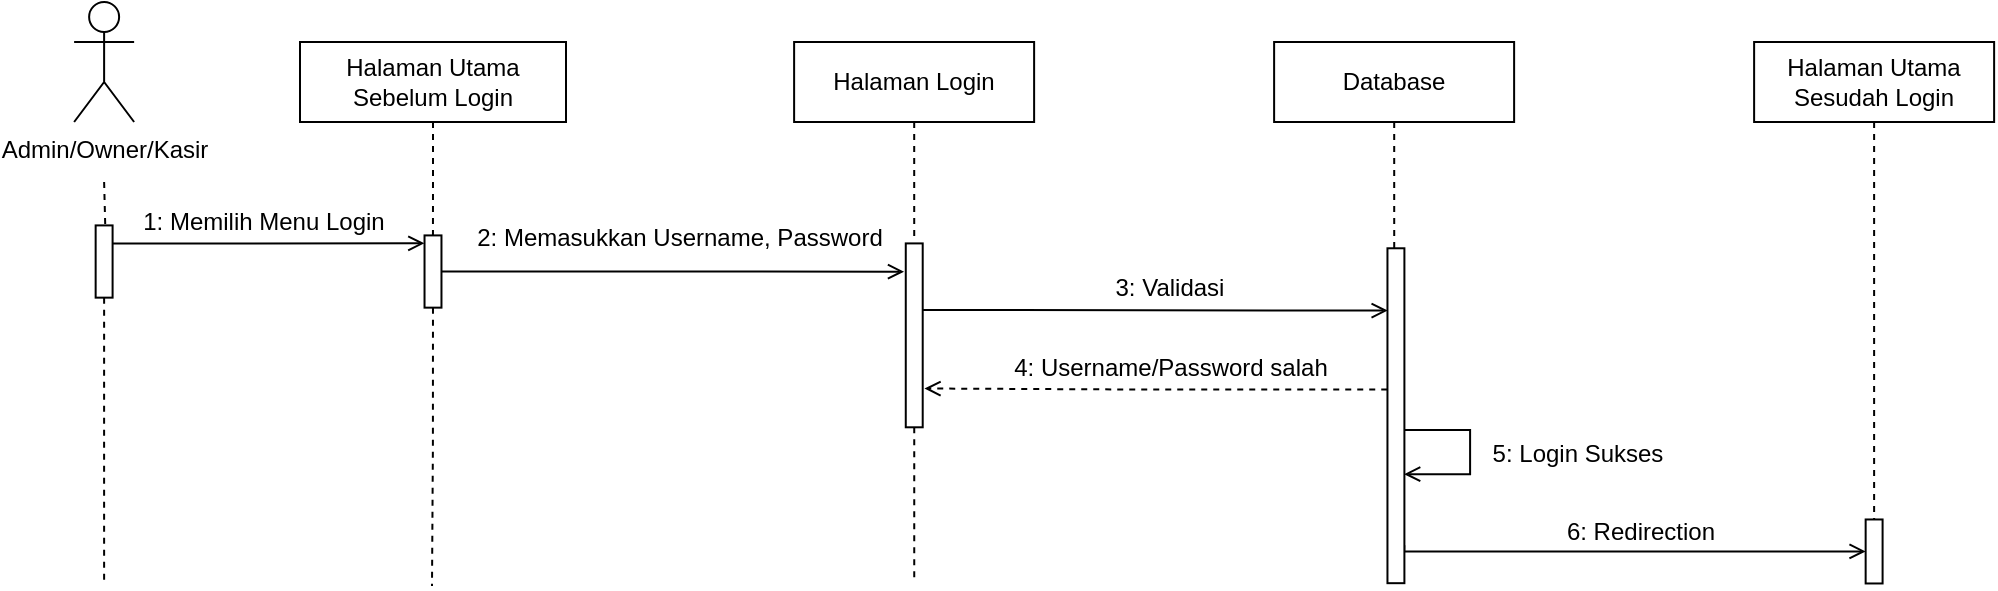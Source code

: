 <mxfile version="15.4.0" type="device" pages="8"><diagram name="Login" id="yrbwO8b2uMZUyzmOfEz5"><mxGraphModel dx="4359" dy="1331" grid="1" gridSize="10" guides="1" tooltips="1" connect="1" arrows="1" fold="1" page="1" pageScale="1" pageWidth="1169" pageHeight="827" math="0" shadow="0"><root><mxCell id="nAfrlirnKNtx1GLnOxoa-0"/><mxCell id="nAfrlirnKNtx1GLnOxoa-1" parent="nAfrlirnKNtx1GLnOxoa-0"/><mxCell id="RPIAoRU16JQxXJvUiQu0-0" style="edgeStyle=orthogonalEdgeStyle;rounded=0;orthogonalLoop=1;jettySize=auto;html=1;endArrow=none;endFill=0;dashed=1;startArrow=none;" parent="nAfrlirnKNtx1GLnOxoa-1" source="RPIAoRU16JQxXJvUiQu0-17" edge="1"><mxGeometry relative="1" as="geometry"><mxPoint x="-3385.94" y="-269" as="targetPoint"/><mxPoint x="-3385.94" y="-469" as="sourcePoint"/></mxGeometry></mxCell><mxCell id="RPIAoRU16JQxXJvUiQu0-1" value="Admin/Owner/Kasir" style="shape=umlActor;verticalLabelPosition=bottom;verticalAlign=top;html=1;outlineConnect=0;" parent="nAfrlirnKNtx1GLnOxoa-1" vertex="1"><mxGeometry x="-3400.94" y="-559" width="30" height="60" as="geometry"/></mxCell><mxCell id="RPIAoRU16JQxXJvUiQu0-2" value="Halaman Login" style="rounded=0;whiteSpace=wrap;html=1;" parent="nAfrlirnKNtx1GLnOxoa-1" vertex="1"><mxGeometry x="-3040.94" y="-539" width="120" height="40" as="geometry"/></mxCell><mxCell id="RPIAoRU16JQxXJvUiQu0-3" value="Database" style="rounded=0;whiteSpace=wrap;html=1;" parent="nAfrlirnKNtx1GLnOxoa-1" vertex="1"><mxGeometry x="-2800.94" y="-539" width="120" height="40" as="geometry"/></mxCell><mxCell id="RPIAoRU16JQxXJvUiQu0-4" value="" style="edgeStyle=orthogonalEdgeStyle;rounded=0;orthogonalLoop=1;jettySize=auto;html=1;endArrow=none;endFill=0;dashed=1;" parent="nAfrlirnKNtx1GLnOxoa-1" source="RPIAoRU16JQxXJvUiQu0-2" edge="1"><mxGeometry relative="1" as="geometry"><mxPoint x="-2980.891" y="-439" as="targetPoint"/><mxPoint x="-2980.94" y="-499" as="sourcePoint"/></mxGeometry></mxCell><mxCell id="RPIAoRU16JQxXJvUiQu0-5" value="2: Memasukkan Username, Password" style="text;html=1;strokeColor=none;fillColor=none;align=center;verticalAlign=middle;whiteSpace=wrap;rounded=0;" parent="nAfrlirnKNtx1GLnOxoa-1" vertex="1"><mxGeometry x="-3203.44" y="-452.94" width="210" height="24.47" as="geometry"/></mxCell><mxCell id="RPIAoRU16JQxXJvUiQu0-6" value="" style="endArrow=open;html=1;rounded=0;edgeStyle=orthogonalEdgeStyle;endFill=0;exitX=0.25;exitY=0;exitDx=0;exitDy=0;entryX=0.11;entryY=1.008;entryDx=0;entryDy=0;entryPerimeter=0;" parent="nAfrlirnKNtx1GLnOxoa-1" source="RPIAoRU16JQxXJvUiQu0-17" target="RPIAoRU16JQxXJvUiQu0-27" edge="1"><mxGeometry width="50" height="50" relative="1" as="geometry"><mxPoint x="-3384.94" y="-425" as="sourcePoint"/><mxPoint x="-3123" y="-438" as="targetPoint"/><Array as="points"/></mxGeometry></mxCell><mxCell id="RPIAoRU16JQxXJvUiQu0-7" style="edgeStyle=orthogonalEdgeStyle;rounded=0;orthogonalLoop=1;jettySize=auto;html=1;exitX=0.887;exitY=0.006;exitDx=0;exitDy=0;exitPerimeter=0;entryX=0.5;entryY=1;entryDx=0;entryDy=0;endArrow=open;endFill=0;" parent="nAfrlirnKNtx1GLnOxoa-1" source="RPIAoRU16JQxXJvUiQu0-21" target="RPIAoRU16JQxXJvUiQu0-22" edge="1"><mxGeometry relative="1" as="geometry"><mxPoint x="-2518.94" y="-284" as="targetPoint"/><mxPoint x="-2732.94" y="-284.47" as="sourcePoint"/><Array as="points"><mxPoint x="-2735.94" y="-284"/></Array></mxGeometry></mxCell><mxCell id="RPIAoRU16JQxXJvUiQu0-8" value="" style="edgeStyle=orthogonalEdgeStyle;rounded=0;orthogonalLoop=1;jettySize=auto;html=1;dashed=1;endArrow=none;endFill=0;" parent="nAfrlirnKNtx1GLnOxoa-1" source="RPIAoRU16JQxXJvUiQu0-3" edge="1"><mxGeometry relative="1" as="geometry"><mxPoint x="-2740.888" y="-430.945" as="targetPoint"/><mxPoint x="-2740.94" y="-499" as="sourcePoint"/></mxGeometry></mxCell><mxCell id="RPIAoRU16JQxXJvUiQu0-9" value="3: Validasi" style="text;html=1;strokeColor=none;fillColor=none;align=center;verticalAlign=middle;whiteSpace=wrap;rounded=0;" parent="nAfrlirnKNtx1GLnOxoa-1" vertex="1"><mxGeometry x="-2927.82" y="-428.47" width="150" height="24.25" as="geometry"/></mxCell><mxCell id="RPIAoRU16JQxXJvUiQu0-10" value="4: Username/Password salah" style="text;html=1;strokeColor=none;fillColor=none;align=center;verticalAlign=middle;whiteSpace=wrap;rounded=0;" parent="nAfrlirnKNtx1GLnOxoa-1" vertex="1"><mxGeometry x="-2941.32" y="-388.09" width="177" height="23.5" as="geometry"/></mxCell><mxCell id="RPIAoRU16JQxXJvUiQu0-11" value="" style="endArrow=open;html=1;rounded=0;edgeStyle=orthogonalEdgeStyle;entryX=0.186;entryY=0.984;entryDx=0;entryDy=0;entryPerimeter=0;endFill=0;" parent="nAfrlirnKNtx1GLnOxoa-1" target="RPIAoRU16JQxXJvUiQu0-21" edge="1"><mxGeometry width="50" height="50" relative="1" as="geometry"><mxPoint x="-2975" y="-405" as="sourcePoint"/><mxPoint x="-2752.44" y="-412.08" as="targetPoint"/><Array as="points"><mxPoint x="-2977" y="-405"/><mxPoint x="-2975" y="-405"/></Array></mxGeometry></mxCell><mxCell id="RPIAoRU16JQxXJvUiQu0-12" value="" style="endArrow=open;html=1;rounded=0;edgeStyle=orthogonalEdgeStyle;endFill=0;entryX=0.789;entryY=-0.103;entryDx=0;entryDy=0;entryPerimeter=0;exitX=0.422;exitY=1.013;exitDx=0;exitDy=0;exitPerimeter=0;dashed=1;" parent="nAfrlirnKNtx1GLnOxoa-1" source="RPIAoRU16JQxXJvUiQu0-21" target="RPIAoRU16JQxXJvUiQu0-20" edge="1"><mxGeometry width="50" height="50" relative="1" as="geometry"><mxPoint x="-2748.94" y="-366" as="sourcePoint"/><mxPoint x="-2962.82" y="-365" as="targetPoint"/><Array as="points"><mxPoint x="-2860" y="-365"/></Array></mxGeometry></mxCell><mxCell id="RPIAoRU16JQxXJvUiQu0-13" value="" style="endArrow=open;html=1;rounded=0;edgeStyle=orthogonalEdgeStyle;endFill=0;" parent="nAfrlirnKNtx1GLnOxoa-1" edge="1"><mxGeometry width="50" height="50" relative="1" as="geometry"><mxPoint x="-2735.94" y="-345" as="sourcePoint"/><mxPoint x="-2735.94" y="-322.93" as="targetPoint"/><Array as="points"><mxPoint x="-2735.94" y="-344.93"/><mxPoint x="-2702.94" y="-344.93"/><mxPoint x="-2702.94" y="-322.93"/></Array></mxGeometry></mxCell><mxCell id="RPIAoRU16JQxXJvUiQu0-14" value="5: Login Sukses" style="text;html=1;strokeColor=none;fillColor=none;align=center;verticalAlign=middle;whiteSpace=wrap;rounded=0;" parent="nAfrlirnKNtx1GLnOxoa-1" vertex="1"><mxGeometry x="-2700" y="-343.9" width="101.94" height="21" as="geometry"/></mxCell><mxCell id="RPIAoRU16JQxXJvUiQu0-15" value="Halaman Utama Sesudah Login" style="rounded=0;whiteSpace=wrap;html=1;" parent="nAfrlirnKNtx1GLnOxoa-1" vertex="1"><mxGeometry x="-2560.94" y="-539" width="120" height="40" as="geometry"/></mxCell><mxCell id="RPIAoRU16JQxXJvUiQu0-16" value="6: Redirection" style="text;html=1;strokeColor=none;fillColor=none;align=center;verticalAlign=middle;whiteSpace=wrap;rounded=0;" parent="nAfrlirnKNtx1GLnOxoa-1" vertex="1"><mxGeometry x="-2673.94" y="-304.03" width="113" height="20" as="geometry"/></mxCell><mxCell id="RPIAoRU16JQxXJvUiQu0-17" value="" style="rounded=0;whiteSpace=wrap;html=1;rotation=90;" parent="nAfrlirnKNtx1GLnOxoa-1" vertex="1"><mxGeometry x="-3404" y="-433.47" width="36.12" height="8.47" as="geometry"/></mxCell><mxCell id="RPIAoRU16JQxXJvUiQu0-18" value="" style="edgeStyle=orthogonalEdgeStyle;rounded=0;orthogonalLoop=1;jettySize=auto;html=1;endArrow=none;endFill=0;dashed=1;" parent="nAfrlirnKNtx1GLnOxoa-1" target="RPIAoRU16JQxXJvUiQu0-17" edge="1"><mxGeometry relative="1" as="geometry"><mxPoint x="-3385.94" y="-109" as="targetPoint"/><mxPoint x="-3385.94" y="-469" as="sourcePoint"/></mxGeometry></mxCell><mxCell id="RPIAoRU16JQxXJvUiQu0-19" style="edgeStyle=none;rounded=1;sketch=0;orthogonalLoop=1;jettySize=auto;html=1;dashed=1;endArrow=none;endFill=0;" parent="nAfrlirnKNtx1GLnOxoa-1" source="RPIAoRU16JQxXJvUiQu0-20" edge="1"><mxGeometry relative="1" as="geometry"><mxPoint x="-2980.88" y="-268.845" as="targetPoint"/></mxGeometry></mxCell><mxCell id="RPIAoRU16JQxXJvUiQu0-20" value="" style="rounded=0;whiteSpace=wrap;html=1;rotation=90;" parent="nAfrlirnKNtx1GLnOxoa-1" vertex="1"><mxGeometry x="-3026.85" y="-396.56" width="91.94" height="8.47" as="geometry"/></mxCell><mxCell id="RPIAoRU16JQxXJvUiQu0-21" value="" style="rounded=0;whiteSpace=wrap;html=1;rotation=90;" parent="nAfrlirnKNtx1GLnOxoa-1" vertex="1"><mxGeometry x="-2823.76" y="-356.37" width="167.45" height="8.47" as="geometry"/></mxCell><mxCell id="RPIAoRU16JQxXJvUiQu0-22" value="" style="rounded=0;whiteSpace=wrap;html=1;rotation=90;" parent="nAfrlirnKNtx1GLnOxoa-1" vertex="1"><mxGeometry x="-2516.94" y="-288.5" width="32" height="8.47" as="geometry"/></mxCell><mxCell id="RPIAoRU16JQxXJvUiQu0-23" value="" style="edgeStyle=orthogonalEdgeStyle;rounded=0;orthogonalLoop=1;jettySize=auto;html=1;dashed=1;endArrow=none;endFill=0;" parent="nAfrlirnKNtx1GLnOxoa-1" source="RPIAoRU16JQxXJvUiQu0-15" target="RPIAoRU16JQxXJvUiQu0-22" edge="1"><mxGeometry relative="1" as="geometry"><mxPoint x="-2500.94" y="-109" as="targetPoint"/><mxPoint x="-2500.94" y="-499" as="sourcePoint"/></mxGeometry></mxCell><mxCell id="RPIAoRU16JQxXJvUiQu0-24" style="edgeStyle=orthogonalEdgeStyle;rounded=0;orthogonalLoop=1;jettySize=auto;html=1;endArrow=none;endFill=0;dashed=1;startArrow=none;" parent="nAfrlirnKNtx1GLnOxoa-1" source="RPIAoRU16JQxXJvUiQu0-27" edge="1"><mxGeometry relative="1" as="geometry"><mxPoint x="-3222.0" y="-267" as="targetPoint"/></mxGeometry></mxCell><mxCell id="RPIAoRU16JQxXJvUiQu0-25" value="Halaman Utama Sebelum Login" style="rounded=0;whiteSpace=wrap;html=1;" parent="nAfrlirnKNtx1GLnOxoa-1" vertex="1"><mxGeometry x="-3288" y="-539" width="133" height="40" as="geometry"/></mxCell><mxCell id="RPIAoRU16JQxXJvUiQu0-26" style="edgeStyle=orthogonalEdgeStyle;rounded=0;orthogonalLoop=1;jettySize=auto;html=1;entryX=0.154;entryY=1.101;entryDx=0;entryDy=0;entryPerimeter=0;endArrow=open;endFill=0;" parent="nAfrlirnKNtx1GLnOxoa-1" source="RPIAoRU16JQxXJvUiQu0-27" target="RPIAoRU16JQxXJvUiQu0-20" edge="1"><mxGeometry relative="1" as="geometry"/></mxCell><mxCell id="RPIAoRU16JQxXJvUiQu0-27" value="" style="rounded=0;whiteSpace=wrap;html=1;rotation=90;" parent="nAfrlirnKNtx1GLnOxoa-1" vertex="1"><mxGeometry x="-3239.56" y="-428.47" width="36.12" height="8.47" as="geometry"/></mxCell><mxCell id="RPIAoRU16JQxXJvUiQu0-28" value="" style="edgeStyle=orthogonalEdgeStyle;rounded=0;orthogonalLoop=1;jettySize=auto;html=1;endArrow=none;endFill=0;dashed=1;" parent="nAfrlirnKNtx1GLnOxoa-1" source="RPIAoRU16JQxXJvUiQu0-25" target="RPIAoRU16JQxXJvUiQu0-27" edge="1"><mxGeometry relative="1" as="geometry"><mxPoint x="-3222" y="-267" as="targetPoint"/><mxPoint x="-3221.514" y="-489" as="sourcePoint"/></mxGeometry></mxCell><mxCell id="RPIAoRU16JQxXJvUiQu0-29" value="1: Memilih Menu Login" style="text;html=1;strokeColor=none;fillColor=none;align=center;verticalAlign=middle;whiteSpace=wrap;rounded=0;" parent="nAfrlirnKNtx1GLnOxoa-1" vertex="1"><mxGeometry x="-3370.94" y="-461.55" width="130" height="24.47" as="geometry"/></mxCell></root></mxGraphModel></diagram><diagram id="oUlru8LmYy94Ua9TTOhT" name="Logout"><mxGraphModel dx="710" dy="420" grid="1" gridSize="10" guides="1" tooltips="1" connect="1" arrows="1" fold="1" page="1" pageScale="1" pageWidth="1169" pageHeight="827" math="0" shadow="0"><root><mxCell id="skUdmZetii-w_6eq0vJk-0"/><mxCell id="skUdmZetii-w_6eq0vJk-1" parent="skUdmZetii-w_6eq0vJk-0"/><mxCell id="vhhQlvGOF6Dzk_PULDBH-0" style="rounded=0;orthogonalLoop=1;jettySize=auto;html=1;dashed=1;endArrow=none;endFill=0;startArrow=none;" parent="skUdmZetii-w_6eq0vJk-1" source="_DE9hLHszHT1NUjkEaVA-2" edge="1"><mxGeometry relative="1" as="geometry"><mxPoint x="262" y="522" as="targetPoint"/><mxPoint x="262" y="391" as="sourcePoint"/></mxGeometry></mxCell><mxCell id="qKjyZF_2PiYBNJNiVvwQ-0" value="Admin/Owner/Kasir" style="shape=umlActor;verticalLabelPosition=bottom;verticalAlign=top;html=1;outlineConnect=0;" parent="skUdmZetii-w_6eq0vJk-1" vertex="1"><mxGeometry x="247" y="305" width="30" height="60" as="geometry"/></mxCell><mxCell id="pMZsCBSTCe0olHsL3gCj-0" value="Pop-up Konfirmasi Logout" style="rounded=0;whiteSpace=wrap;html=1;" parent="skUdmZetii-w_6eq0vJk-1" vertex="1"><mxGeometry x="407" y="305" width="120" height="60" as="geometry"/></mxCell><mxCell id="pMZsCBSTCe0olHsL3gCj-1" value="Halaman Utama Sebelum Login" style="rounded=0;whiteSpace=wrap;html=1;" parent="skUdmZetii-w_6eq0vJk-1" vertex="1"><mxGeometry x="802" y="305" width="120" height="60" as="geometry"/></mxCell><mxCell id="vhhQlvGOF6Dzk_PULDBH-3" value="" style="endArrow=open;html=1;rounded=0;edgeStyle=orthogonalEdgeStyle;exitX=0.5;exitY=1;exitDx=0;exitDy=0;endFill=0;entryX=0.817;entryY=-0.015;entryDx=0;entryDy=0;entryPerimeter=0;" parent="skUdmZetii-w_6eq0vJk-1" source="_DE9hLHszHT1NUjkEaVA-2" target="_DE9hLHszHT1NUjkEaVA-4" edge="1"><mxGeometry width="50" height="50" relative="1" as="geometry"><mxPoint x="263" y="435" as="sourcePoint"/><mxPoint x="457" y="420" as="targetPoint"/></mxGeometry></mxCell><mxCell id="vhhQlvGOF6Dzk_PULDBH-4" value="1: Memilih Menu Logout" style="text;html=1;strokeColor=none;fillColor=none;align=center;verticalAlign=middle;whiteSpace=wrap;rounded=0;" parent="skUdmZetii-w_6eq0vJk-1" vertex="1"><mxGeometry x="281" y="392" width="166" height="27" as="geometry"/></mxCell><mxCell id="vhhQlvGOF6Dzk_PULDBH-9" style="edgeStyle=orthogonalEdgeStyle;rounded=0;orthogonalLoop=1;jettySize=auto;html=1;endArrow=open;endFill=0;" parent="skUdmZetii-w_6eq0vJk-1" edge="1"><mxGeometry relative="1" as="geometry"><mxPoint x="630" y="469.52" as="targetPoint"/><mxPoint x="630" y="439.52" as="sourcePoint"/><Array as="points"><mxPoint x="627" y="439.52"/><mxPoint x="647" y="439.52"/><mxPoint x="647" y="469.52"/></Array></mxGeometry></mxCell><mxCell id="vhhQlvGOF6Dzk_PULDBH-7" value="" style="edgeStyle=orthogonalEdgeStyle;rounded=0;orthogonalLoop=1;jettySize=auto;html=1;dashed=1;endArrow=none;endFill=0;startArrow=none;" parent="skUdmZetii-w_6eq0vJk-1" source="_DE9hLHszHT1NUjkEaVA-4" edge="1"><mxGeometry relative="1" as="geometry"><mxPoint x="467" y="522" as="targetPoint"/><mxPoint x="467" y="365.0" as="sourcePoint"/></mxGeometry></mxCell><mxCell id="vhhQlvGOF6Dzk_PULDBH-10" value="3: Logout Berhasil" style="text;html=1;strokeColor=none;fillColor=none;align=center;verticalAlign=middle;whiteSpace=wrap;rounded=0;" parent="skUdmZetii-w_6eq0vJk-1" vertex="1"><mxGeometry x="653" y="441.5" width="107" height="22.5" as="geometry"/></mxCell><mxCell id="_DE9hLHszHT1NUjkEaVA-1" value="Database" style="rounded=0;whiteSpace=wrap;html=1;" parent="skUdmZetii-w_6eq0vJk-1" vertex="1"><mxGeometry x="563" y="305" width="120" height="60" as="geometry"/></mxCell><mxCell id="_DE9hLHszHT1NUjkEaVA-2" value="" style="rounded=0;whiteSpace=wrap;html=1;sketch=0;rotation=-90;" parent="skUdmZetii-w_6eq0vJk-1" vertex="1"><mxGeometry x="247" y="413.5" width="32" height="13" as="geometry"/></mxCell><mxCell id="_DE9hLHszHT1NUjkEaVA-3" value="" style="rounded=0;orthogonalLoop=1;jettySize=auto;html=1;dashed=1;endArrow=none;endFill=0;" parent="skUdmZetii-w_6eq0vJk-1" target="_DE9hLHszHT1NUjkEaVA-2" edge="1"><mxGeometry relative="1" as="geometry"><mxPoint x="262" y="602" as="targetPoint"/><mxPoint x="262" y="391" as="sourcePoint"/></mxGeometry></mxCell><mxCell id="fON-WMMB9d7y7R4R2hMJ-2" style="edgeStyle=orthogonalEdgeStyle;rounded=0;sketch=0;orthogonalLoop=1;jettySize=auto;html=1;entryX=0.886;entryY=0.024;entryDx=0;entryDy=0;entryPerimeter=0;endArrow=open;endFill=0;exitX=0.546;exitY=1.007;exitDx=0;exitDy=0;exitPerimeter=0;" parent="skUdmZetii-w_6eq0vJk-1" source="_DE9hLHszHT1NUjkEaVA-4" target="fON-WMMB9d7y7R4R2hMJ-0" edge="1"><mxGeometry relative="1" as="geometry"/></mxCell><mxCell id="_DE9hLHszHT1NUjkEaVA-4" value="" style="rounded=0;whiteSpace=wrap;html=1;sketch=0;rotation=-90;" parent="skUdmZetii-w_6eq0vJk-1" vertex="1"><mxGeometry x="447" y="426.5" width="40" height="13" as="geometry"/></mxCell><mxCell id="_DE9hLHszHT1NUjkEaVA-5" value="" style="edgeStyle=orthogonalEdgeStyle;rounded=0;orthogonalLoop=1;jettySize=auto;html=1;dashed=1;endArrow=none;endFill=0;" parent="skUdmZetii-w_6eq0vJk-1" source="pMZsCBSTCe0olHsL3gCj-0" target="_DE9hLHszHT1NUjkEaVA-4" edge="1"><mxGeometry relative="1" as="geometry"><mxPoint x="467" y="602" as="targetPoint"/><mxPoint x="467" y="365" as="sourcePoint"/></mxGeometry></mxCell><mxCell id="h8Hn808c0r_xmC-AjA80-3" style="edgeStyle=orthogonalEdgeStyle;rounded=0;sketch=0;orthogonalLoop=1;jettySize=auto;html=1;exitX=0.086;exitY=0.971;exitDx=0;exitDy=0;endArrow=open;endFill=0;exitPerimeter=0;entryX=0.5;entryY=0;entryDx=0;entryDy=0;" parent="skUdmZetii-w_6eq0vJk-1" source="fON-WMMB9d7y7R4R2hMJ-0" target="h8Hn808c0r_xmC-AjA80-1" edge="1"><mxGeometry relative="1" as="geometry"><mxPoint x="843" y="504" as="targetPoint"/><Array as="points"><mxPoint x="736" y="503"/></Array></mxGeometry></mxCell><mxCell id="h8Hn808c0r_xmC-AjA80-7" style="edgeStyle=orthogonalEdgeStyle;rounded=0;sketch=0;orthogonalLoop=1;jettySize=auto;html=1;dashed=1;endArrow=none;endFill=0;" parent="skUdmZetii-w_6eq0vJk-1" edge="1"><mxGeometry relative="1" as="geometry"><mxPoint x="622.83" y="521.38" as="targetPoint"/><mxPoint x="622.83" y="510.38" as="sourcePoint"/></mxGeometry></mxCell><mxCell id="fON-WMMB9d7y7R4R2hMJ-0" value="" style="rounded=0;whiteSpace=wrap;html=1;sketch=0;rotation=-90;" parent="skUdmZetii-w_6eq0vJk-1" vertex="1"><mxGeometry x="578" y="459.5" width="90" height="13" as="geometry"/></mxCell><mxCell id="fON-WMMB9d7y7R4R2hMJ-1" value="" style="edgeStyle=orthogonalEdgeStyle;rounded=0;orthogonalLoop=1;jettySize=auto;html=1;dashed=1;endArrow=none;endFill=0;" parent="skUdmZetii-w_6eq0vJk-1" source="_DE9hLHszHT1NUjkEaVA-1" target="fON-WMMB9d7y7R4R2hMJ-0" edge="1"><mxGeometry relative="1" as="geometry"><mxPoint x="623.0" y="602" as="targetPoint"/><mxPoint x="623.0" y="365" as="sourcePoint"/></mxGeometry></mxCell><mxCell id="h8Hn808c0r_xmC-AjA80-0" value="2: Pilih &quot;Ya&quot;" style="text;html=1;strokeColor=none;fillColor=none;align=center;verticalAlign=middle;whiteSpace=wrap;rounded=0;" parent="skUdmZetii-w_6eq0vJk-1" vertex="1"><mxGeometry x="503" y="406.5" width="85" height="27" as="geometry"/></mxCell><mxCell id="h8Hn808c0r_xmC-AjA80-1" value="" style="rounded=0;whiteSpace=wrap;html=1;sketch=0;rotation=-90;" parent="skUdmZetii-w_6eq0vJk-1" vertex="1"><mxGeometry x="844.38" y="497.38" width="35.25" height="13" as="geometry"/></mxCell><mxCell id="h8Hn808c0r_xmC-AjA80-2" value="" style="edgeStyle=orthogonalEdgeStyle;rounded=0;orthogonalLoop=1;jettySize=auto;html=1;dashed=1;endArrow=none;endFill=0;" parent="skUdmZetii-w_6eq0vJk-1" source="pMZsCBSTCe0olHsL3gCj-1" target="h8Hn808c0r_xmC-AjA80-1" edge="1"><mxGeometry relative="1" as="geometry"><mxPoint x="862.0" y="602" as="targetPoint"/><mxPoint x="862.0" y="365" as="sourcePoint"/></mxGeometry></mxCell><mxCell id="h8Hn808c0r_xmC-AjA80-4" value="4: Redirection" style="text;html=1;strokeColor=none;fillColor=none;align=center;verticalAlign=middle;whiteSpace=wrap;rounded=0;" parent="skUdmZetii-w_6eq0vJk-1" vertex="1"><mxGeometry x="693" y="485" width="90" height="18.5" as="geometry"/></mxCell></root></mxGraphModel></diagram><diagram id="Tzn3ZehHThOVtWjmPxKW" name="Registrasi Pelanggan"><mxGraphModel dx="852" dy="504" grid="1" gridSize="10" guides="1" tooltips="1" connect="1" arrows="1" fold="1" page="1" pageScale="1" pageWidth="1169" pageHeight="827" math="0" shadow="0"><root><mxCell id="_W93aT6-Dvvh1jnqbgIY-0"/><mxCell id="_W93aT6-Dvvh1jnqbgIY-1" parent="_W93aT6-Dvvh1jnqbgIY-0"/><mxCell id="VQmbPE7qUcmyLvrHI221-0" value="Admin" style="shape=umlActor;verticalLabelPosition=bottom;verticalAlign=top;html=1;outlineConnect=0;rounded=0;sketch=0;" parent="_W93aT6-Dvvh1jnqbgIY-1" vertex="1"><mxGeometry x="951" y="294" width="30" height="60" as="geometry"/></mxCell><mxCell id="VQmbPE7qUcmyLvrHI221-1" value="Kasir" style="shape=umlActor;verticalLabelPosition=bottom;verticalAlign=top;html=1;outlineConnect=0;rounded=0;sketch=0;" parent="_W93aT6-Dvvh1jnqbgIY-1" vertex="1"><mxGeometry x="188" y="294" width="30" height="60" as="geometry"/></mxCell><mxCell id="jLdSmoJdXhJ1NtEqi-Sm-4" style="edgeStyle=orthogonalEdgeStyle;rounded=0;sketch=0;orthogonalLoop=1;jettySize=auto;html=1;dashed=1;endArrow=none;endFill=0;startArrow=none;" parent="_W93aT6-Dvvh1jnqbgIY-1" source="0c2hzqWyIg8UAXBlTy7H-0" edge="1"><mxGeometry relative="1" as="geometry"><mxPoint x="636" y="534" as="targetPoint"/></mxGeometry></mxCell><mxCell id="VQmbPE7qUcmyLvrHI221-2" value="Form Input Data Registrasi" style="rounded=0;whiteSpace=wrap;html=1;sketch=0;" parent="_W93aT6-Dvvh1jnqbgIY-1" vertex="1"><mxGeometry x="581" y="304" width="110" height="40" as="geometry"/></mxCell><mxCell id="jLdSmoJdXhJ1NtEqi-Sm-5" style="edgeStyle=orthogonalEdgeStyle;rounded=0;sketch=0;orthogonalLoop=1;jettySize=auto;html=1;dashed=1;endArrow=none;endFill=0;" parent="_W93aT6-Dvvh1jnqbgIY-1" source="jLdSmoJdXhJ1NtEqi-Sm-0" edge="1"><mxGeometry relative="1" as="geometry"><mxPoint x="787" y="534" as="targetPoint"/></mxGeometry></mxCell><mxCell id="jLdSmoJdXhJ1NtEqi-Sm-0" value="Database" style="rounded=0;whiteSpace=wrap;html=1;sketch=0;" parent="_W93aT6-Dvvh1jnqbgIY-1" vertex="1"><mxGeometry x="725" y="304" width="123" height="40" as="geometry"/></mxCell><mxCell id="jLdSmoJdXhJ1NtEqi-Sm-3" style="edgeStyle=orthogonalEdgeStyle;rounded=0;sketch=0;orthogonalLoop=1;jettySize=auto;html=1;dashed=1;endArrow=none;endFill=0;startArrow=none;" parent="_W93aT6-Dvvh1jnqbgIY-1" source="jLdSmoJdXhJ1NtEqi-Sm-6" edge="1"><mxGeometry relative="1" as="geometry"><mxPoint x="203" y="534" as="targetPoint"/><mxPoint x="203" y="378" as="sourcePoint"/></mxGeometry></mxCell><mxCell id="0c2hzqWyIg8UAXBlTy7H-4" style="edgeStyle=orthogonalEdgeStyle;rounded=0;sketch=0;orthogonalLoop=1;jettySize=auto;html=1;exitX=0.928;exitY=0.426;exitDx=0;exitDy=0;endArrow=open;endFill=0;exitPerimeter=0;" parent="_W93aT6-Dvvh1jnqbgIY-1" source="jLdSmoJdXhJ1NtEqi-Sm-6" edge="1"><mxGeometry relative="1" as="geometry"><mxPoint x="441" y="412.667" as="targetPoint"/></mxGeometry></mxCell><mxCell id="jLdSmoJdXhJ1NtEqi-Sm-6" value="" style="rounded=0;whiteSpace=wrap;html=1;sketch=0;" parent="_W93aT6-Dvvh1jnqbgIY-1" vertex="1"><mxGeometry x="198" y="398" width="10" height="36" as="geometry"/></mxCell><mxCell id="jLdSmoJdXhJ1NtEqi-Sm-10" value="" style="edgeStyle=orthogonalEdgeStyle;rounded=0;sketch=0;orthogonalLoop=1;jettySize=auto;html=1;dashed=1;endArrow=none;endFill=0;" parent="_W93aT6-Dvvh1jnqbgIY-1" target="jLdSmoJdXhJ1NtEqi-Sm-6" edge="1"><mxGeometry relative="1" as="geometry"><mxPoint x="203" y="734" as="targetPoint"/><mxPoint x="203" y="378" as="sourcePoint"/></mxGeometry></mxCell><mxCell id="jLdSmoJdXhJ1NtEqi-Sm-13" value="1: Memilih Menu Registrasi Pelanggan" style="text;html=1;align=center;verticalAlign=middle;resizable=0;points=[];autosize=1;strokeColor=none;fillColor=none;" parent="_W93aT6-Dvvh1jnqbgIY-1" vertex="1"><mxGeometry x="211" y="394" width="220" height="20" as="geometry"/></mxCell><mxCell id="0c2hzqWyIg8UAXBlTy7H-6" style="edgeStyle=orthogonalEdgeStyle;rounded=0;sketch=0;orthogonalLoop=1;jettySize=auto;html=1;endArrow=open;endFill=0;entryX=-0.052;entryY=0.178;entryDx=0;entryDy=0;entryPerimeter=0;" parent="_W93aT6-Dvvh1jnqbgIY-1" target="0c2hzqWyIg8UAXBlTy7H-5" edge="1"><mxGeometry relative="1" as="geometry"><mxPoint x="771" y="448.76" as="targetPoint"/><mxPoint x="641" y="448.76" as="sourcePoint"/></mxGeometry></mxCell><mxCell id="0c2hzqWyIg8UAXBlTy7H-0" value="" style="rounded=0;whiteSpace=wrap;html=1;sketch=0;" parent="_W93aT6-Dvvh1jnqbgIY-1" vertex="1"><mxGeometry x="631" y="421" width="10" height="40" as="geometry"/></mxCell><mxCell id="0c2hzqWyIg8UAXBlTy7H-2" value="" style="edgeStyle=orthogonalEdgeStyle;rounded=0;sketch=0;orthogonalLoop=1;jettySize=auto;html=1;dashed=1;endArrow=none;endFill=0;" parent="_W93aT6-Dvvh1jnqbgIY-1" source="VQmbPE7qUcmyLvrHI221-2" target="0c2hzqWyIg8UAXBlTy7H-0" edge="1"><mxGeometry relative="1" as="geometry"><mxPoint x="636" y="734" as="targetPoint"/><mxPoint x="636" y="344" as="sourcePoint"/></mxGeometry></mxCell><mxCell id="0c2hzqWyIg8UAXBlTy7H-11" style="edgeStyle=orthogonalEdgeStyle;rounded=0;sketch=0;orthogonalLoop=1;jettySize=auto;html=1;endArrow=open;endFill=0;exitX=1.033;exitY=0.29;exitDx=0;exitDy=0;exitPerimeter=0;" parent="_W93aT6-Dvvh1jnqbgIY-1" edge="1"><mxGeometry relative="1" as="geometry"><mxPoint x="792" y="480" as="targetPoint"/><mxPoint x="792.33" y="461.01" as="sourcePoint"/><Array as="points"><mxPoint x="812" y="461"/><mxPoint x="812" y="480"/></Array></mxGeometry></mxCell><mxCell id="0c2hzqWyIg8UAXBlTy7H-18" style="edgeStyle=orthogonalEdgeStyle;rounded=0;sketch=0;orthogonalLoop=1;jettySize=auto;html=1;exitX=0.9;exitY=0.919;exitDx=0;exitDy=0;entryX=-0.1;entryY=0.424;entryDx=0;entryDy=0;endArrow=open;endFill=0;exitPerimeter=0;entryPerimeter=0;" parent="_W93aT6-Dvvh1jnqbgIY-1" source="0c2hzqWyIg8UAXBlTy7H-5" target="0c2hzqWyIg8UAXBlTy7H-15" edge="1"><mxGeometry relative="1" as="geometry"/></mxCell><mxCell id="0c2hzqWyIg8UAXBlTy7H-5" value="" style="rounded=0;whiteSpace=wrap;html=1;sketch=0;" parent="_W93aT6-Dvvh1jnqbgIY-1" vertex="1"><mxGeometry x="782" y="434" width="10" height="80" as="geometry"/></mxCell><mxCell id="0c2hzqWyIg8UAXBlTy7H-9" value="3: Menyimpan Data" style="text;html=1;align=center;verticalAlign=middle;resizable=0;points=[];autosize=1;strokeColor=none;fillColor=none;" parent="_W93aT6-Dvvh1jnqbgIY-1" vertex="1"><mxGeometry x="651" y="428" width="120" height="20" as="geometry"/></mxCell><mxCell id="0c2hzqWyIg8UAXBlTy7H-12" value="4: Data tersimpan" style="text;html=1;align=center;verticalAlign=middle;resizable=0;points=[];autosize=1;strokeColor=none;fillColor=none;" parent="_W93aT6-Dvvh1jnqbgIY-1" vertex="1"><mxGeometry x="811" y="461" width="110" height="20" as="geometry"/></mxCell><mxCell id="0c2hzqWyIg8UAXBlTy7H-24" value="5: Menampilkan Data" style="text;html=1;align=center;verticalAlign=middle;resizable=0;points=[];autosize=1;" parent="_W93aT6-Dvvh1jnqbgIY-1" vertex="1"><mxGeometry x="821" y="487" width="130" height="20" as="geometry"/></mxCell><mxCell id="0c2hzqWyIg8UAXBlTy7H-15" value="" style="rounded=0;whiteSpace=wrap;html=1;sketch=0;" parent="_W93aT6-Dvvh1jnqbgIY-1" vertex="1"><mxGeometry x="961" y="494" width="10" height="33" as="geometry"/></mxCell><mxCell id="0c2hzqWyIg8UAXBlTy7H-25" value="" style="edgeStyle=orthogonalEdgeStyle;rounded=0;sketch=0;orthogonalLoop=1;jettySize=auto;html=1;dashed=1;endArrow=none;endFill=0;" parent="_W93aT6-Dvvh1jnqbgIY-1" target="0c2hzqWyIg8UAXBlTy7H-15" edge="1"><mxGeometry relative="1" as="geometry"><mxPoint x="966" y="734" as="targetPoint"/><mxPoint x="966" y="378" as="sourcePoint"/></mxGeometry></mxCell><mxCell id="P7Xt_qqiviGuym8iE4de-0" style="edgeStyle=orthogonalEdgeStyle;rounded=0;sketch=0;orthogonalLoop=1;jettySize=auto;html=1;dashed=1;endArrow=none;endFill=0;startArrow=none;" parent="_W93aT6-Dvvh1jnqbgIY-1" source="P7Xt_qqiviGuym8iE4de-2" edge="1"><mxGeometry relative="1" as="geometry"><mxPoint x="446" y="534" as="targetPoint"/></mxGeometry></mxCell><mxCell id="P7Xt_qqiviGuym8iE4de-1" value="Halaman Registrasi" style="rounded=0;whiteSpace=wrap;html=1;sketch=0;" parent="_W93aT6-Dvvh1jnqbgIY-1" vertex="1"><mxGeometry x="391" y="304" width="110" height="40" as="geometry"/></mxCell><mxCell id="P7Xt_qqiviGuym8iE4de-4" style="edgeStyle=orthogonalEdgeStyle;rounded=0;sketch=0;orthogonalLoop=1;jettySize=auto;html=1;exitX=1;exitY=0.75;exitDx=0;exitDy=0;endArrow=open;endFill=0;entryX=-0.063;entryY=0.332;entryDx=0;entryDy=0;entryPerimeter=0;" parent="_W93aT6-Dvvh1jnqbgIY-1" source="P7Xt_qqiviGuym8iE4de-2" target="0c2hzqWyIg8UAXBlTy7H-0" edge="1"><mxGeometry relative="1" as="geometry"><mxPoint x="621" y="434" as="targetPoint"/></mxGeometry></mxCell><mxCell id="P7Xt_qqiviGuym8iE4de-2" value="" style="rounded=0;whiteSpace=wrap;html=1;sketch=0;" parent="_W93aT6-Dvvh1jnqbgIY-1" vertex="1"><mxGeometry x="441" y="404" width="10" height="40" as="geometry"/></mxCell><mxCell id="P7Xt_qqiviGuym8iE4de-3" value="" style="edgeStyle=orthogonalEdgeStyle;rounded=0;sketch=0;orthogonalLoop=1;jettySize=auto;html=1;dashed=1;endArrow=none;endFill=0;" parent="_W93aT6-Dvvh1jnqbgIY-1" source="P7Xt_qqiviGuym8iE4de-1" target="P7Xt_qqiviGuym8iE4de-2" edge="1"><mxGeometry relative="1" as="geometry"><mxPoint x="446" y="734" as="targetPoint"/><mxPoint x="446" y="344" as="sourcePoint"/></mxGeometry></mxCell><mxCell id="P7Xt_qqiviGuym8iE4de-7" value="2: Mengisi Form Input data" style="text;html=1;align=center;verticalAlign=middle;resizable=0;points=[];autosize=1;strokeColor=none;fillColor=none;" parent="_W93aT6-Dvvh1jnqbgIY-1" vertex="1"><mxGeometry x="461" y="414" width="160" height="20" as="geometry"/></mxCell></root></mxGraphModel></diagram><diagram name="CRUD Outlet" id="_37CXrBn2Bky_o5bq_jk"><mxGraphModel dx="852" dy="504" grid="1" gridSize="10" guides="1" tooltips="1" connect="1" arrows="1" fold="1" page="1" pageScale="1" pageWidth="1169" pageHeight="827" math="0" shadow="0"><root><mxCell id="Ei-XNajgxAtde9LfQgUg-0"/><mxCell id="Ei-XNajgxAtde9LfQgUg-1" parent="Ei-XNajgxAtde9LfQgUg-0"/><mxCell id="OhbA5KqcNlIpJKwY5imF-4" style="rounded=1;sketch=0;orthogonalLoop=1;jettySize=auto;html=1;dashed=1;endArrow=none;endFill=0;startArrow=none;" parent="Ei-XNajgxAtde9LfQgUg-1" source="OhbA5KqcNlIpJKwY5imF-8" edge="1"><mxGeometry relative="1" as="geometry"><mxPoint x="142" y="697" as="targetPoint"/><mxPoint x="142" y="210" as="sourcePoint"/></mxGeometry></mxCell><mxCell id="OhbA5KqcNlIpJKwY5imF-0" value="Admin" style="shape=umlActor;verticalLabelPosition=bottom;verticalAlign=top;html=1;outlineConnect=0;rounded=0;sketch=0;" parent="Ei-XNajgxAtde9LfQgUg-1" vertex="1"><mxGeometry x="127" y="130" width="30" height="60" as="geometry"/></mxCell><mxCell id="OhbA5KqcNlIpJKwY5imF-1" value="Halaman Outlet" style="rounded=0;whiteSpace=wrap;html=1;sketch=0;" parent="Ei-XNajgxAtde9LfQgUg-1" vertex="1"><mxGeometry x="287" y="140" width="120" height="40" as="geometry"/></mxCell><mxCell id="OhbA5KqcNlIpJKwY5imF-2" value="Form Input Data Outlet" style="rounded=0;whiteSpace=wrap;html=1;sketch=0;" parent="Ei-XNajgxAtde9LfQgUg-1" vertex="1"><mxGeometry x="625" y="140" width="120" height="40" as="geometry"/></mxCell><mxCell id="OhbA5KqcNlIpJKwY5imF-3" value="Database" style="rounded=0;whiteSpace=wrap;html=1;sketch=0;" parent="Ei-XNajgxAtde9LfQgUg-1" vertex="1"><mxGeometry x="832" y="140" width="120" height="40" as="geometry"/></mxCell><mxCell id="OhbA5KqcNlIpJKwY5imF-5" style="rounded=1;sketch=0;orthogonalLoop=1;jettySize=auto;html=1;dashed=1;endArrow=none;endFill=0;startArrow=none;" parent="Ei-XNajgxAtde9LfQgUg-1" source="-oM4cwQWhSY5hQ0XpPBr-2" edge="1"><mxGeometry relative="1" as="geometry"><mxPoint x="685" y="697" as="targetPoint"/><mxPoint x="684.66" y="180" as="sourcePoint"/></mxGeometry></mxCell><mxCell id="OhbA5KqcNlIpJKwY5imF-6" style="rounded=1;sketch=0;orthogonalLoop=1;jettySize=auto;html=1;dashed=1;endArrow=none;endFill=0;startArrow=none;entryX=0.5;entryY=1;entryDx=0;entryDy=0;" parent="Ei-XNajgxAtde9LfQgUg-1" source="OhbA5KqcNlIpJKwY5imF-12" target="faTNv0KtDj9m9qKJ6Uu6-40" edge="1"><mxGeometry relative="1" as="geometry"><mxPoint x="347" y="750" as="targetPoint"/><mxPoint x="346.66" y="180" as="sourcePoint"/></mxGeometry></mxCell><mxCell id="OhbA5KqcNlIpJKwY5imF-7" style="rounded=1;sketch=0;orthogonalLoop=1;jettySize=auto;html=1;dashed=1;endArrow=none;endFill=0;startArrow=none;" parent="Ei-XNajgxAtde9LfQgUg-1" source="faTNv0KtDj9m9qKJ6Uu6-0" edge="1"><mxGeometry relative="1" as="geometry"><mxPoint x="892" y="697" as="targetPoint"/><mxPoint x="891.66" y="180" as="sourcePoint"/></mxGeometry></mxCell><mxCell id="OhbA5KqcNlIpJKwY5imF-14" style="edgeStyle=orthogonalEdgeStyle;rounded=0;sketch=0;orthogonalLoop=1;jettySize=auto;html=1;endArrow=open;endFill=0;entryX=0.085;entryY=0.068;entryDx=0;entryDy=0;entryPerimeter=0;" parent="Ei-XNajgxAtde9LfQgUg-1" source="OhbA5KqcNlIpJKwY5imF-8" target="OhbA5KqcNlIpJKwY5imF-12" edge="1"><mxGeometry relative="1" as="geometry"><mxPoint x="317" y="260" as="targetPoint"/><Array as="points"><mxPoint x="245" y="240"/></Array></mxGeometry></mxCell><mxCell id="OhbA5KqcNlIpJKwY5imF-8" value="" style="rounded=0;whiteSpace=wrap;html=1;sketch=0;" parent="Ei-XNajgxAtde9LfQgUg-1" vertex="1"><mxGeometry x="137" y="220" width="10" height="40" as="geometry"/></mxCell><mxCell id="OhbA5KqcNlIpJKwY5imF-9" value="" style="rounded=1;sketch=0;orthogonalLoop=1;jettySize=auto;html=1;dashed=1;endArrow=none;endFill=0;" parent="Ei-XNajgxAtde9LfQgUg-1" target="OhbA5KqcNlIpJKwY5imF-8" edge="1"><mxGeometry relative="1" as="geometry"><mxPoint x="142" y="770" as="targetPoint"/><mxPoint x="142" y="210" as="sourcePoint"/></mxGeometry></mxCell><mxCell id="I1TbNEaTc-90okDczu-o-0" style="edgeStyle=orthogonalEdgeStyle;sketch=0;orthogonalLoop=1;jettySize=auto;html=1;exitX=0.988;exitY=0.261;exitDx=0;exitDy=0;endArrow=open;endFill=0;rounded=0;exitPerimeter=0;" parent="Ei-XNajgxAtde9LfQgUg-1" source="OhbA5KqcNlIpJKwY5imF-12" edge="1"><mxGeometry relative="1" as="geometry"><mxPoint x="352" y="272" as="targetPoint"/><Array as="points"><mxPoint x="352" y="253"/><mxPoint x="377" y="253"/><mxPoint x="377" y="272"/></Array></mxGeometry></mxCell><mxCell id="-oM4cwQWhSY5hQ0XpPBr-4" style="edgeStyle=orthogonalEdgeStyle;rounded=0;sketch=0;orthogonalLoop=1;jettySize=auto;html=1;endArrow=open;endFill=0;exitX=1.012;exitY=0.471;exitDx=0;exitDy=0;entryX=0;entryY=0.25;entryDx=0;entryDy=0;exitPerimeter=0;" parent="Ei-XNajgxAtde9LfQgUg-1" source="OhbA5KqcNlIpJKwY5imF-12" target="-oM4cwQWhSY5hQ0XpPBr-2" edge="1"><mxGeometry relative="1" as="geometry"><mxPoint x="357" y="310" as="sourcePoint"/><mxPoint x="627" y="310" as="targetPoint"/><Array as="points"><mxPoint x="352" y="310"/></Array></mxGeometry></mxCell><mxCell id="OhbA5KqcNlIpJKwY5imF-12" value="" style="rounded=0;whiteSpace=wrap;html=1;sketch=0;" parent="Ei-XNajgxAtde9LfQgUg-1" vertex="1"><mxGeometry x="342" y="230" width="10" height="160" as="geometry"/></mxCell><mxCell id="OhbA5KqcNlIpJKwY5imF-13" value="" style="rounded=1;sketch=0;orthogonalLoop=1;jettySize=auto;html=1;dashed=1;endArrow=none;endFill=0;" parent="Ei-XNajgxAtde9LfQgUg-1" target="OhbA5KqcNlIpJKwY5imF-12" edge="1"><mxGeometry relative="1" as="geometry"><mxPoint x="346.66" y="740" as="targetPoint"/><mxPoint x="346.66" y="180" as="sourcePoint"/></mxGeometry></mxCell><mxCell id="OhbA5KqcNlIpJKwY5imF-15" value="1: Membuka Halaman Outlet" style="text;html=1;align=center;verticalAlign=middle;resizable=0;points=[];autosize=1;strokeColor=none;fillColor=none;" parent="Ei-XNajgxAtde9LfQgUg-1" vertex="1"><mxGeometry x="157" y="220" width="170" height="20" as="geometry"/></mxCell><mxCell id="-oM4cwQWhSY5hQ0XpPBr-0" value="2.1: Memilih Tambah Data Outlet" style="text;html=1;align=center;verticalAlign=middle;resizable=0;points=[];autosize=1;strokeColor=none;fillColor=none;" parent="Ei-XNajgxAtde9LfQgUg-1" vertex="1"><mxGeometry x="395" y="253" width="190" height="20" as="geometry"/></mxCell><mxCell id="faTNv0KtDj9m9qKJ6Uu6-2" style="edgeStyle=orthogonalEdgeStyle;rounded=0;sketch=0;orthogonalLoop=1;jettySize=auto;html=1;exitX=1;exitY=0.75;exitDx=0;exitDy=0;endArrow=open;endFill=0;entryX=0.094;entryY=0.141;entryDx=0;entryDy=0;entryPerimeter=0;" parent="Ei-XNajgxAtde9LfQgUg-1" source="-oM4cwQWhSY5hQ0XpPBr-2" target="faTNv0KtDj9m9qKJ6Uu6-0" edge="1"><mxGeometry relative="1" as="geometry"><mxPoint x="878" y="330" as="targetPoint"/><Array as="points"><mxPoint x="878" y="330"/></Array></mxGeometry></mxCell><mxCell id="-oM4cwQWhSY5hQ0XpPBr-2" value="" style="rounded=0;whiteSpace=wrap;html=1;sketch=0;" parent="Ei-XNajgxAtde9LfQgUg-1" vertex="1"><mxGeometry x="680" y="300" width="10" height="40" as="geometry"/></mxCell><mxCell id="-oM4cwQWhSY5hQ0XpPBr-3" value="" style="rounded=1;sketch=0;orthogonalLoop=1;jettySize=auto;html=1;dashed=1;endArrow=none;endFill=0;" parent="Ei-XNajgxAtde9LfQgUg-1" target="-oM4cwQWhSY5hQ0XpPBr-2" edge="1"><mxGeometry relative="1" as="geometry"><mxPoint x="684.66" y="740" as="targetPoint"/><mxPoint x="684.66" y="180.0" as="sourcePoint"/></mxGeometry></mxCell><mxCell id="-oM4cwQWhSY5hQ0XpPBr-5" value="2.2: Input Nama Outlet, Nama Owner, No.Telp, Alamat" style="text;html=1;align=center;verticalAlign=middle;resizable=0;points=[];autosize=1;strokeColor=none;fillColor=none;" parent="Ei-XNajgxAtde9LfQgUg-1" vertex="1"><mxGeometry x="363" y="290" width="310" height="20" as="geometry"/></mxCell><mxCell id="faTNv0KtDj9m9qKJ6Uu6-7" style="edgeStyle=orthogonalEdgeStyle;rounded=0;sketch=0;orthogonalLoop=1;jettySize=auto;html=1;exitX=0.014;exitY=0.85;exitDx=0;exitDy=0;endArrow=open;endFill=0;entryX=0.984;entryY=0.937;entryDx=0;entryDy=0;entryPerimeter=0;dashed=1;exitPerimeter=0;" parent="Ei-XNajgxAtde9LfQgUg-1" source="faTNv0KtDj9m9qKJ6Uu6-0" target="OhbA5KqcNlIpJKwY5imF-12" edge="1"><mxGeometry relative="1" as="geometry"><mxPoint x="377" y="380" as="targetPoint"/><Array as="points"><mxPoint x="352" y="380"/></Array></mxGeometry></mxCell><mxCell id="faTNv0KtDj9m9qKJ6Uu6-0" value="" style="rounded=0;whiteSpace=wrap;html=1;sketch=0;" parent="Ei-XNajgxAtde9LfQgUg-1" vertex="1"><mxGeometry x="887" y="320" width="10" height="70" as="geometry"/></mxCell><mxCell id="faTNv0KtDj9m9qKJ6Uu6-1" value="" style="rounded=1;sketch=0;orthogonalLoop=1;jettySize=auto;html=1;dashed=1;endArrow=none;endFill=0;" parent="Ei-XNajgxAtde9LfQgUg-1" target="faTNv0KtDj9m9qKJ6Uu6-0" edge="1"><mxGeometry relative="1" as="geometry"><mxPoint x="891.66" y="740" as="targetPoint"/><mxPoint x="891.66" y="180" as="sourcePoint"/></mxGeometry></mxCell><mxCell id="faTNv0KtDj9m9qKJ6Uu6-3" value="2.3: Menambah Data Outlet" style="text;html=1;align=center;verticalAlign=middle;resizable=0;points=[];autosize=1;strokeColor=none;fillColor=none;" parent="Ei-XNajgxAtde9LfQgUg-1" vertex="1"><mxGeometry x="707" y="310" width="160" height="20" as="geometry"/></mxCell><mxCell id="faTNv0KtDj9m9qKJ6Uu6-5" style="edgeStyle=orthogonalEdgeStyle;sketch=0;orthogonalLoop=1;jettySize=auto;html=1;exitX=1;exitY=0.25;exitDx=0;exitDy=0;endArrow=open;endFill=0;rounded=0;" parent="Ei-XNajgxAtde9LfQgUg-1" edge="1"><mxGeometry relative="1" as="geometry"><mxPoint x="897" y="359.5" as="targetPoint"/><mxPoint x="897" y="340" as="sourcePoint"/><Array as="points"><mxPoint x="897" y="340.5"/><mxPoint x="922" y="340.5"/><mxPoint x="922" y="359.5"/><mxPoint x="897" y="359.5"/></Array></mxGeometry></mxCell><mxCell id="faTNv0KtDj9m9qKJ6Uu6-6" value="2.4: Data Tersimpan" style="text;html=1;align=center;verticalAlign=middle;resizable=0;points=[];autosize=1;strokeColor=none;fillColor=none;" parent="Ei-XNajgxAtde9LfQgUg-1" vertex="1"><mxGeometry x="923" y="340" width="120" height="20" as="geometry"/></mxCell><mxCell id="faTNv0KtDj9m9qKJ6Uu6-8" value="2.5: Menampilkan Data Outlet" style="text;html=1;align=center;verticalAlign=middle;resizable=0;points=[];autosize=1;strokeColor=none;fillColor=none;" parent="Ei-XNajgxAtde9LfQgUg-1" vertex="1"><mxGeometry x="375" y="360" width="170" height="20" as="geometry"/></mxCell><mxCell id="faTNv0KtDj9m9qKJ6Uu6-12" style="edgeStyle=orthogonalEdgeStyle;sketch=0;orthogonalLoop=1;jettySize=auto;html=1;exitX=0.988;exitY=0.261;exitDx=0;exitDy=0;endArrow=open;endFill=0;rounded=0;exitPerimeter=0;" parent="Ei-XNajgxAtde9LfQgUg-1" edge="1"><mxGeometry relative="1" as="geometry"><mxPoint x="352" y="437" as="targetPoint"/><mxPoint x="351.88" y="436.76" as="sourcePoint"/><Array as="points"><mxPoint x="352" y="418"/><mxPoint x="377" y="418"/><mxPoint x="377" y="437"/></Array></mxGeometry></mxCell><mxCell id="faTNv0KtDj9m9qKJ6Uu6-13" style="edgeStyle=orthogonalEdgeStyle;rounded=0;sketch=0;orthogonalLoop=1;jettySize=auto;html=1;endArrow=open;endFill=0;exitX=1.012;exitY=0.471;exitDx=0;exitDy=0;entryX=0;entryY=0.25;entryDx=0;entryDy=0;exitPerimeter=0;" parent="Ei-XNajgxAtde9LfQgUg-1" target="faTNv0KtDj9m9qKJ6Uu6-17" edge="1"><mxGeometry relative="1" as="geometry"><mxPoint x="352.12" y="470.36" as="sourcePoint"/><mxPoint x="627" y="475" as="targetPoint"/><Array as="points"><mxPoint x="352" y="475"/></Array></mxGeometry></mxCell><mxCell id="faTNv0KtDj9m9qKJ6Uu6-14" value="" style="rounded=0;whiteSpace=wrap;html=1;sketch=0;" parent="Ei-XNajgxAtde9LfQgUg-1" vertex="1"><mxGeometry x="342" y="410" width="10" height="151" as="geometry"/></mxCell><mxCell id="faTNv0KtDj9m9qKJ6Uu6-15" value="3.1: Memilih Ubah Data Outlet" style="text;html=1;align=center;verticalAlign=middle;resizable=0;points=[];autosize=1;strokeColor=none;fillColor=none;" parent="Ei-XNajgxAtde9LfQgUg-1" vertex="1"><mxGeometry x="387" y="418" width="180" height="20" as="geometry"/></mxCell><mxCell id="faTNv0KtDj9m9qKJ6Uu6-16" style="edgeStyle=orthogonalEdgeStyle;rounded=0;sketch=0;orthogonalLoop=1;jettySize=auto;html=1;exitX=1;exitY=0.75;exitDx=0;exitDy=0;entryX=0.036;entryY=0.124;entryDx=0;entryDy=0;entryPerimeter=0;endArrow=open;endFill=0;" parent="Ei-XNajgxAtde9LfQgUg-1" source="faTNv0KtDj9m9qKJ6Uu6-17" target="faTNv0KtDj9m9qKJ6Uu6-20" edge="1"><mxGeometry relative="1" as="geometry"><Array as="points"><mxPoint x="878" y="495"/></Array></mxGeometry></mxCell><mxCell id="faTNv0KtDj9m9qKJ6Uu6-17" value="" style="rounded=0;whiteSpace=wrap;html=1;sketch=0;" parent="Ei-XNajgxAtde9LfQgUg-1" vertex="1"><mxGeometry x="680" y="465" width="10" height="40" as="geometry"/></mxCell><mxCell id="faTNv0KtDj9m9qKJ6Uu6-18" value="3.2: Ubah Nama Outlet, Nama Owner, No.Telp, Alamat" style="text;html=1;align=center;verticalAlign=middle;resizable=0;points=[];autosize=1;strokeColor=none;fillColor=none;" parent="Ei-XNajgxAtde9LfQgUg-1" vertex="1"><mxGeometry x="363" y="455" width="310" height="20" as="geometry"/></mxCell><mxCell id="faTNv0KtDj9m9qKJ6Uu6-19" style="edgeStyle=orthogonalEdgeStyle;rounded=0;sketch=0;orthogonalLoop=1;jettySize=auto;html=1;exitX=0;exitY=0.75;exitDx=0;exitDy=0;endArrow=open;endFill=0;entryX=0.984;entryY=0.937;entryDx=0;entryDy=0;entryPerimeter=0;dashed=1;" parent="Ei-XNajgxAtde9LfQgUg-1" source="faTNv0KtDj9m9qKJ6Uu6-20" edge="1"><mxGeometry relative="1" as="geometry"><mxPoint x="351.84" y="544.92" as="targetPoint"/><Array as="points"><mxPoint x="352" y="545"/></Array></mxGeometry></mxCell><mxCell id="faTNv0KtDj9m9qKJ6Uu6-20" value="" style="rounded=0;whiteSpace=wrap;html=1;sketch=0;" parent="Ei-XNajgxAtde9LfQgUg-1" vertex="1"><mxGeometry x="887" y="485" width="10" height="76" as="geometry"/></mxCell><mxCell id="faTNv0KtDj9m9qKJ6Uu6-21" value="3.3: Memperbarui Data Outlet" style="text;html=1;align=center;verticalAlign=middle;resizable=0;points=[];autosize=1;strokeColor=none;fillColor=none;" parent="Ei-XNajgxAtde9LfQgUg-1" vertex="1"><mxGeometry x="702" y="475" width="170" height="20" as="geometry"/></mxCell><mxCell id="faTNv0KtDj9m9qKJ6Uu6-22" style="edgeStyle=orthogonalEdgeStyle;sketch=0;orthogonalLoop=1;jettySize=auto;html=1;exitX=1;exitY=0.25;exitDx=0;exitDy=0;endArrow=open;endFill=0;rounded=0;" parent="Ei-XNajgxAtde9LfQgUg-1" edge="1"><mxGeometry relative="1" as="geometry"><mxPoint x="897" y="524.5" as="targetPoint"/><mxPoint x="897" y="505" as="sourcePoint"/><Array as="points"><mxPoint x="897" y="505.5"/><mxPoint x="922" y="505.5"/><mxPoint x="922" y="524.5"/><mxPoint x="897" y="524.5"/></Array></mxGeometry></mxCell><mxCell id="faTNv0KtDj9m9qKJ6Uu6-23" value="3.4: Data Tersimpan" style="text;html=1;align=center;verticalAlign=middle;resizable=0;points=[];autosize=1;strokeColor=none;fillColor=none;" parent="Ei-XNajgxAtde9LfQgUg-1" vertex="1"><mxGeometry x="923" y="505" width="120" height="20" as="geometry"/></mxCell><mxCell id="faTNv0KtDj9m9qKJ6Uu6-24" value="3.5: Menampilkan Data Outlet" style="text;html=1;align=center;verticalAlign=middle;resizable=0;points=[];autosize=1;strokeColor=none;fillColor=none;" parent="Ei-XNajgxAtde9LfQgUg-1" vertex="1"><mxGeometry x="375" y="525" width="170" height="20" as="geometry"/></mxCell><mxCell id="faTNv0KtDj9m9qKJ6Uu6-39" style="edgeStyle=orthogonalEdgeStyle;rounded=0;sketch=0;orthogonalLoop=1;jettySize=auto;html=1;endArrow=open;endFill=0;entryX=0;entryY=0.25;entryDx=0;entryDy=0;" parent="Ei-XNajgxAtde9LfQgUg-1" target="faTNv0KtDj9m9qKJ6Uu6-43" edge="1"><mxGeometry relative="1" as="geometry"><mxPoint x="355" y="600" as="sourcePoint"/><mxPoint x="627" y="600" as="targetPoint"/><Array as="points"/></mxGeometry></mxCell><mxCell id="faTNv0KtDj9m9qKJ6Uu6-40" value="" style="rounded=0;whiteSpace=wrap;html=1;sketch=0;" parent="Ei-XNajgxAtde9LfQgUg-1" vertex="1"><mxGeometry x="342" y="580" width="10" height="117" as="geometry"/></mxCell><mxCell id="faTNv0KtDj9m9qKJ6Uu6-41" value="4.1: Memilih Hapus Data Outlet" style="text;html=1;align=center;verticalAlign=middle;resizable=0;points=[];autosize=1;strokeColor=none;fillColor=none;" parent="Ei-XNajgxAtde9LfQgUg-1" vertex="1"><mxGeometry x="428" y="580" width="180" height="20" as="geometry"/></mxCell><mxCell id="faTNv0KtDj9m9qKJ6Uu6-42" style="edgeStyle=orthogonalEdgeStyle;rounded=0;sketch=0;orthogonalLoop=1;jettySize=auto;html=1;exitX=1;exitY=0.75;exitDx=0;exitDy=0;entryX=0.036;entryY=0.124;entryDx=0;entryDy=0;entryPerimeter=0;endArrow=open;endFill=0;" parent="Ei-XNajgxAtde9LfQgUg-1" source="faTNv0KtDj9m9qKJ6Uu6-43" target="faTNv0KtDj9m9qKJ6Uu6-46" edge="1"><mxGeometry relative="1" as="geometry"><Array as="points"><mxPoint x="878" y="620"/></Array></mxGeometry></mxCell><mxCell id="faTNv0KtDj9m9qKJ6Uu6-43" value="" style="rounded=0;whiteSpace=wrap;html=1;sketch=0;" parent="Ei-XNajgxAtde9LfQgUg-1" vertex="1"><mxGeometry x="680" y="590" width="10" height="40" as="geometry"/></mxCell><mxCell id="faTNv0KtDj9m9qKJ6Uu6-45" style="edgeStyle=orthogonalEdgeStyle;rounded=0;sketch=0;orthogonalLoop=1;jettySize=auto;html=1;exitX=0;exitY=0.75;exitDx=0;exitDy=0;endArrow=open;endFill=0;dashed=1;" parent="Ei-XNajgxAtde9LfQgUg-1" source="faTNv0KtDj9m9qKJ6Uu6-46" edge="1"><mxGeometry relative="1" as="geometry"><mxPoint x="365" y="670" as="targetPoint"/><Array as="points"><mxPoint x="887" y="670"/></Array></mxGeometry></mxCell><mxCell id="faTNv0KtDj9m9qKJ6Uu6-46" value="" style="rounded=0;whiteSpace=wrap;html=1;sketch=0;" parent="Ei-XNajgxAtde9LfQgUg-1" vertex="1"><mxGeometry x="887" y="610" width="10" height="76" as="geometry"/></mxCell><mxCell id="faTNv0KtDj9m9qKJ6Uu6-47" value="4.3: Menghapus Data Outlet" style="text;html=1;align=center;verticalAlign=middle;resizable=0;points=[];autosize=1;strokeColor=none;fillColor=none;" parent="Ei-XNajgxAtde9LfQgUg-1" vertex="1"><mxGeometry x="702" y="600" width="170" height="20" as="geometry"/></mxCell><mxCell id="faTNv0KtDj9m9qKJ6Uu6-48" style="edgeStyle=orthogonalEdgeStyle;sketch=0;orthogonalLoop=1;jettySize=auto;html=1;exitX=1;exitY=0.25;exitDx=0;exitDy=0;endArrow=open;endFill=0;rounded=0;" parent="Ei-XNajgxAtde9LfQgUg-1" edge="1"><mxGeometry relative="1" as="geometry"><mxPoint x="897" y="649.5" as="targetPoint"/><mxPoint x="897" y="630" as="sourcePoint"/><Array as="points"><mxPoint x="897" y="630.5"/><mxPoint x="922" y="630.5"/><mxPoint x="922" y="649.5"/><mxPoint x="897" y="649.5"/></Array></mxGeometry></mxCell><mxCell id="faTNv0KtDj9m9qKJ6Uu6-49" value="4.4: Data Terhapus" style="text;html=1;align=center;verticalAlign=middle;resizable=0;points=[];autosize=1;strokeColor=none;fillColor=none;" parent="Ei-XNajgxAtde9LfQgUg-1" vertex="1"><mxGeometry x="923" y="630" width="120" height="20" as="geometry"/></mxCell><mxCell id="faTNv0KtDj9m9qKJ6Uu6-50" value="4.5: Menampilkan Data Outlet" style="text;html=1;align=center;verticalAlign=middle;resizable=0;points=[];autosize=1;strokeColor=none;fillColor=none;" parent="Ei-XNajgxAtde9LfQgUg-1" vertex="1"><mxGeometry x="375" y="650" width="170" height="20" as="geometry"/></mxCell></root></mxGraphModel></diagram><diagram name="CRUD Paket" id="onlpNpMBkskajPLoMCHH"><mxGraphModel dx="852" dy="504" grid="1" gridSize="10" guides="1" tooltips="1" connect="1" arrows="1" fold="1" page="1" pageScale="1" pageWidth="1169" pageHeight="827" math="0" shadow="0"><root><mxCell id="8XwLvaMREi6oaF7C6W4--0"/><mxCell id="8XwLvaMREi6oaF7C6W4--1" parent="8XwLvaMREi6oaF7C6W4--0"/><mxCell id="HV7gHR3A-TAPj67E0I-5-54" style="rounded=1;sketch=0;orthogonalLoop=1;jettySize=auto;html=1;dashed=1;endArrow=none;endFill=0;startArrow=none;" parent="8XwLvaMREi6oaF7C6W4--1" source="HV7gHR3A-TAPj67E0I-5-63" edge="1"><mxGeometry relative="1" as="geometry"><mxPoint x="155" y="660" as="targetPoint"/><mxPoint x="155" y="193" as="sourcePoint"/></mxGeometry></mxCell><mxCell id="HV7gHR3A-TAPj67E0I-5-55" value="Admin" style="shape=umlActor;verticalLabelPosition=bottom;verticalAlign=top;html=1;outlineConnect=0;rounded=0;sketch=0;" parent="8XwLvaMREi6oaF7C6W4--1" vertex="1"><mxGeometry x="140" y="113" width="30" height="60" as="geometry"/></mxCell><mxCell id="HV7gHR3A-TAPj67E0I-5-56" value="Halaman Paket Cucian" style="rounded=0;whiteSpace=wrap;html=1;sketch=0;" parent="8XwLvaMREi6oaF7C6W4--1" vertex="1"><mxGeometry x="322" y="123" width="120" height="40" as="geometry"/></mxCell><mxCell id="HV7gHR3A-TAPj67E0I-5-57" value="Form Input Paket Cucian" style="rounded=0;whiteSpace=wrap;html=1;sketch=0;" parent="8XwLvaMREi6oaF7C6W4--1" vertex="1"><mxGeometry x="602" y="123" width="120" height="40" as="geometry"/></mxCell><mxCell id="HV7gHR3A-TAPj67E0I-5-58" value="Database" style="rounded=0;whiteSpace=wrap;html=1;sketch=0;" parent="8XwLvaMREi6oaF7C6W4--1" vertex="1"><mxGeometry x="836" y="123" width="120" height="40" as="geometry"/></mxCell><mxCell id="HV7gHR3A-TAPj67E0I-5-59" style="rounded=1;sketch=0;orthogonalLoop=1;jettySize=auto;html=1;dashed=1;endArrow=none;endFill=0;startArrow=none;" parent="8XwLvaMREi6oaF7C6W4--1" source="HV7gHR3A-TAPj67E0I-5-72" edge="1"><mxGeometry relative="1" as="geometry"><mxPoint x="662" y="660" as="targetPoint"/><mxPoint x="661.66" y="163" as="sourcePoint"/></mxGeometry></mxCell><mxCell id="HV7gHR3A-TAPj67E0I-5-60" style="rounded=1;sketch=0;orthogonalLoop=1;jettySize=auto;html=1;dashed=1;endArrow=none;endFill=0;startArrow=none;entryX=0.5;entryY=1;entryDx=0;entryDy=0;" parent="8XwLvaMREi6oaF7C6W4--1" source="HV7gHR3A-TAPj67E0I-5-67" target="HV7gHR3A-TAPj67E0I-5-97" edge="1"><mxGeometry relative="1" as="geometry"><mxPoint x="382" y="733" as="targetPoint"/><mxPoint x="381.66" y="163" as="sourcePoint"/></mxGeometry></mxCell><mxCell id="HV7gHR3A-TAPj67E0I-5-61" style="rounded=1;sketch=0;orthogonalLoop=1;jettySize=auto;html=1;dashed=1;endArrow=none;endFill=0;startArrow=none;entryX=0.5;entryY=1;entryDx=0;entryDy=0;" parent="8XwLvaMREi6oaF7C6W4--1" source="HV7gHR3A-TAPj67E0I-5-76" target="HV7gHR3A-TAPj67E0I-5-103" edge="1"><mxGeometry relative="1" as="geometry"><mxPoint x="896" y="733" as="targetPoint"/><mxPoint x="895.66" y="163" as="sourcePoint"/></mxGeometry></mxCell><mxCell id="HV7gHR3A-TAPj67E0I-5-62" style="edgeStyle=orthogonalEdgeStyle;rounded=0;sketch=0;orthogonalLoop=1;jettySize=auto;html=1;endArrow=open;endFill=0;entryX=0.085;entryY=0.068;entryDx=0;entryDy=0;entryPerimeter=0;" parent="8XwLvaMREi6oaF7C6W4--1" source="HV7gHR3A-TAPj67E0I-5-63" target="HV7gHR3A-TAPj67E0I-5-67" edge="1"><mxGeometry relative="1" as="geometry"><mxPoint x="352" y="243" as="targetPoint"/><Array as="points"><mxPoint x="280" y="223"/></Array></mxGeometry></mxCell><mxCell id="HV7gHR3A-TAPj67E0I-5-63" value="" style="rounded=0;whiteSpace=wrap;html=1;sketch=0;" parent="8XwLvaMREi6oaF7C6W4--1" vertex="1"><mxGeometry x="150" y="203" width="10" height="40" as="geometry"/></mxCell><mxCell id="HV7gHR3A-TAPj67E0I-5-64" value="" style="rounded=1;sketch=0;orthogonalLoop=1;jettySize=auto;html=1;dashed=1;endArrow=none;endFill=0;" parent="8XwLvaMREi6oaF7C6W4--1" target="HV7gHR3A-TAPj67E0I-5-63" edge="1"><mxGeometry relative="1" as="geometry"><mxPoint x="155" y="753" as="targetPoint"/><mxPoint x="155" y="193" as="sourcePoint"/></mxGeometry></mxCell><mxCell id="HV7gHR3A-TAPj67E0I-5-65" style="edgeStyle=orthogonalEdgeStyle;sketch=0;orthogonalLoop=1;jettySize=auto;html=1;exitX=0.988;exitY=0.261;exitDx=0;exitDy=0;endArrow=open;endFill=0;rounded=0;exitPerimeter=0;" parent="8XwLvaMREi6oaF7C6W4--1" source="HV7gHR3A-TAPj67E0I-5-67" edge="1"><mxGeometry relative="1" as="geometry"><mxPoint x="387" y="255" as="targetPoint"/><Array as="points"><mxPoint x="387" y="236"/><mxPoint x="412" y="236"/><mxPoint x="412" y="255"/></Array></mxGeometry></mxCell><mxCell id="HV7gHR3A-TAPj67E0I-5-66" style="edgeStyle=orthogonalEdgeStyle;rounded=0;sketch=0;orthogonalLoop=1;jettySize=auto;html=1;endArrow=open;endFill=0;exitX=1.012;exitY=0.471;exitDx=0;exitDy=0;entryX=0;entryY=0.25;entryDx=0;entryDy=0;exitPerimeter=0;" parent="8XwLvaMREi6oaF7C6W4--1" source="HV7gHR3A-TAPj67E0I-5-67" target="HV7gHR3A-TAPj67E0I-5-72" edge="1"><mxGeometry relative="1" as="geometry"><mxPoint x="392" y="293" as="sourcePoint"/><mxPoint x="662" y="293" as="targetPoint"/><Array as="points"><mxPoint x="387" y="293"/></Array></mxGeometry></mxCell><mxCell id="HV7gHR3A-TAPj67E0I-5-67" value="" style="rounded=0;whiteSpace=wrap;html=1;sketch=0;" parent="8XwLvaMREi6oaF7C6W4--1" vertex="1"><mxGeometry x="377" y="213" width="10" height="160" as="geometry"/></mxCell><mxCell id="HV7gHR3A-TAPj67E0I-5-68" value="" style="rounded=1;sketch=0;orthogonalLoop=1;jettySize=auto;html=1;dashed=1;endArrow=none;endFill=0;" parent="8XwLvaMREi6oaF7C6W4--1" target="HV7gHR3A-TAPj67E0I-5-67" edge="1"><mxGeometry relative="1" as="geometry"><mxPoint x="381.66" y="723" as="targetPoint"/><mxPoint x="381.66" y="163" as="sourcePoint"/></mxGeometry></mxCell><mxCell id="HV7gHR3A-TAPj67E0I-5-69" value="1: Membuka Halaman Paket Cucian" style="text;html=1;align=center;verticalAlign=middle;resizable=0;points=[];autosize=1;strokeColor=none;fillColor=none;" parent="8XwLvaMREi6oaF7C6W4--1" vertex="1"><mxGeometry x="160" y="203" width="210" height="20" as="geometry"/></mxCell><mxCell id="HV7gHR3A-TAPj67E0I-5-70" value="2.1: Memilih Tambah Data Paket Cucian" style="text;html=1;align=center;verticalAlign=middle;resizable=0;points=[];autosize=1;strokeColor=none;fillColor=none;" parent="8XwLvaMREi6oaF7C6W4--1" vertex="1"><mxGeometry x="410" y="236" width="230" height="20" as="geometry"/></mxCell><mxCell id="HV7gHR3A-TAPj67E0I-5-71" style="edgeStyle=orthogonalEdgeStyle;rounded=0;sketch=0;orthogonalLoop=1;jettySize=auto;html=1;exitX=1;exitY=0.75;exitDx=0;exitDy=0;endArrow=open;endFill=0;" parent="8XwLvaMREi6oaF7C6W4--1" source="HV7gHR3A-TAPj67E0I-5-72" edge="1"><mxGeometry relative="1" as="geometry"><mxPoint x="890" y="313" as="targetPoint"/><Array as="points"><mxPoint x="855" y="313"/></Array></mxGeometry></mxCell><mxCell id="HV7gHR3A-TAPj67E0I-5-72" value="" style="rounded=0;whiteSpace=wrap;html=1;sketch=0;" parent="8XwLvaMREi6oaF7C6W4--1" vertex="1"><mxGeometry x="657" y="283" width="10" height="40" as="geometry"/></mxCell><mxCell id="HV7gHR3A-TAPj67E0I-5-73" value="" style="rounded=1;sketch=0;orthogonalLoop=1;jettySize=auto;html=1;dashed=1;endArrow=none;endFill=0;" parent="8XwLvaMREi6oaF7C6W4--1" target="HV7gHR3A-TAPj67E0I-5-72" edge="1"><mxGeometry relative="1" as="geometry"><mxPoint x="661.66" y="723" as="targetPoint"/><mxPoint x="661.66" y="163" as="sourcePoint"/></mxGeometry></mxCell><mxCell id="HV7gHR3A-TAPj67E0I-5-74" value="2.2: Input&amp;nbsp; Jenis Paket, Harga Paket," style="text;html=1;align=center;verticalAlign=middle;resizable=0;points=[];autosize=1;strokeColor=none;fillColor=none;" parent="8XwLvaMREi6oaF7C6W4--1" vertex="1"><mxGeometry x="430" y="273" width="210" height="20" as="geometry"/></mxCell><mxCell id="HV7gHR3A-TAPj67E0I-5-75" style="edgeStyle=orthogonalEdgeStyle;rounded=0;sketch=0;orthogonalLoop=1;jettySize=auto;html=1;exitX=0.014;exitY=0.85;exitDx=0;exitDy=0;endArrow=open;endFill=0;entryX=0.984;entryY=0.937;entryDx=0;entryDy=0;entryPerimeter=0;dashed=1;exitPerimeter=0;" parent="8XwLvaMREi6oaF7C6W4--1" source="HV7gHR3A-TAPj67E0I-5-76" target="HV7gHR3A-TAPj67E0I-5-67" edge="1"><mxGeometry relative="1" as="geometry"><mxPoint x="412" y="363" as="targetPoint"/><Array as="points"><mxPoint x="387" y="363"/></Array></mxGeometry></mxCell><mxCell id="HV7gHR3A-TAPj67E0I-5-76" value="" style="rounded=0;whiteSpace=wrap;html=1;sketch=0;" parent="8XwLvaMREi6oaF7C6W4--1" vertex="1"><mxGeometry x="891" y="303" width="10" height="70" as="geometry"/></mxCell><mxCell id="HV7gHR3A-TAPj67E0I-5-77" value="" style="rounded=1;sketch=0;orthogonalLoop=1;jettySize=auto;html=1;dashed=1;endArrow=none;endFill=0;" parent="8XwLvaMREi6oaF7C6W4--1" target="HV7gHR3A-TAPj67E0I-5-76" edge="1"><mxGeometry relative="1" as="geometry"><mxPoint x="895.66" y="723" as="targetPoint"/><mxPoint x="895.66" y="163" as="sourcePoint"/></mxGeometry></mxCell><mxCell id="HV7gHR3A-TAPj67E0I-5-78" value="2.3: Menambah Data Paket Cucian" style="text;html=1;align=center;verticalAlign=middle;resizable=0;points=[];autosize=1;strokeColor=none;fillColor=none;" parent="8XwLvaMREi6oaF7C6W4--1" vertex="1"><mxGeometry x="682" y="293" width="200" height="20" as="geometry"/></mxCell><mxCell id="HV7gHR3A-TAPj67E0I-5-79" style="edgeStyle=orthogonalEdgeStyle;sketch=0;orthogonalLoop=1;jettySize=auto;html=1;exitX=1;exitY=0.25;exitDx=0;exitDy=0;endArrow=open;endFill=0;rounded=0;" parent="8XwLvaMREi6oaF7C6W4--1" edge="1"><mxGeometry relative="1" as="geometry"><mxPoint x="901" y="342.5" as="targetPoint"/><mxPoint x="901" y="323" as="sourcePoint"/><Array as="points"><mxPoint x="901" y="323.5"/><mxPoint x="926" y="323.5"/><mxPoint x="926" y="342.5"/><mxPoint x="901" y="342.5"/></Array></mxGeometry></mxCell><mxCell id="HV7gHR3A-TAPj67E0I-5-80" value="2.4: Data Tersimpan" style="text;html=1;align=center;verticalAlign=middle;resizable=0;points=[];autosize=1;strokeColor=none;fillColor=none;" parent="8XwLvaMREi6oaF7C6W4--1" vertex="1"><mxGeometry x="930" y="323" width="120" height="20" as="geometry"/></mxCell><mxCell id="HV7gHR3A-TAPj67E0I-5-81" value="2.5: Menampilkan Data Paket Cucian" style="text;html=1;align=center;verticalAlign=middle;resizable=0;points=[];autosize=1;strokeColor=none;fillColor=none;" parent="8XwLvaMREi6oaF7C6W4--1" vertex="1"><mxGeometry x="400" y="343" width="210" height="20" as="geometry"/></mxCell><mxCell id="HV7gHR3A-TAPj67E0I-5-82" style="edgeStyle=orthogonalEdgeStyle;sketch=0;orthogonalLoop=1;jettySize=auto;html=1;exitX=0.988;exitY=0.261;exitDx=0;exitDy=0;endArrow=open;endFill=0;rounded=0;exitPerimeter=0;" parent="8XwLvaMREi6oaF7C6W4--1" edge="1"><mxGeometry relative="1" as="geometry"><mxPoint x="387" y="420" as="targetPoint"/><mxPoint x="386.88" y="419.76" as="sourcePoint"/><Array as="points"><mxPoint x="387" y="401"/><mxPoint x="412" y="401"/><mxPoint x="412" y="420"/></Array></mxGeometry></mxCell><mxCell id="HV7gHR3A-TAPj67E0I-5-83" style="edgeStyle=orthogonalEdgeStyle;rounded=0;sketch=0;orthogonalLoop=1;jettySize=auto;html=1;endArrow=open;endFill=0;exitX=1.012;exitY=0.471;exitDx=0;exitDy=0;entryX=0;entryY=0.25;entryDx=0;entryDy=0;exitPerimeter=0;" parent="8XwLvaMREi6oaF7C6W4--1" target="HV7gHR3A-TAPj67E0I-5-87" edge="1"><mxGeometry relative="1" as="geometry"><mxPoint x="387.12" y="453.36" as="sourcePoint"/><mxPoint x="662" y="458" as="targetPoint"/><Array as="points"><mxPoint x="387" y="458"/></Array></mxGeometry></mxCell><mxCell id="HV7gHR3A-TAPj67E0I-5-84" value="" style="rounded=0;whiteSpace=wrap;html=1;sketch=0;" parent="8XwLvaMREi6oaF7C6W4--1" vertex="1"><mxGeometry x="377" y="393" width="10" height="151" as="geometry"/></mxCell><mxCell id="HV7gHR3A-TAPj67E0I-5-85" value="3.1: Memilih Ubah Data Paket Cucian" style="text;html=1;align=center;verticalAlign=middle;resizable=0;points=[];autosize=1;strokeColor=none;fillColor=none;" parent="8XwLvaMREi6oaF7C6W4--1" vertex="1"><mxGeometry x="410" y="404" width="220" height="20" as="geometry"/></mxCell><mxCell id="HV7gHR3A-TAPj67E0I-5-86" style="edgeStyle=orthogonalEdgeStyle;rounded=0;sketch=0;orthogonalLoop=1;jettySize=auto;html=1;exitX=1;exitY=0.75;exitDx=0;exitDy=0;entryX=0.036;entryY=0.124;entryDx=0;entryDy=0;entryPerimeter=0;endArrow=open;endFill=0;" parent="8XwLvaMREi6oaF7C6W4--1" source="HV7gHR3A-TAPj67E0I-5-87" target="HV7gHR3A-TAPj67E0I-5-90" edge="1"><mxGeometry relative="1" as="geometry"><Array as="points"><mxPoint x="855" y="478"/></Array></mxGeometry></mxCell><mxCell id="HV7gHR3A-TAPj67E0I-5-87" value="" style="rounded=0;whiteSpace=wrap;html=1;sketch=0;" parent="8XwLvaMREi6oaF7C6W4--1" vertex="1"><mxGeometry x="657" y="448" width="10" height="40" as="geometry"/></mxCell><mxCell id="HV7gHR3A-TAPj67E0I-5-88" value="3.2: Ubah Jenis Paket, Harga Paket" style="text;html=1;align=center;verticalAlign=middle;resizable=0;points=[];autosize=1;strokeColor=none;fillColor=none;" parent="8XwLvaMREi6oaF7C6W4--1" vertex="1"><mxGeometry x="430" y="438" width="210" height="20" as="geometry"/></mxCell><mxCell id="HV7gHR3A-TAPj67E0I-5-89" style="edgeStyle=orthogonalEdgeStyle;rounded=0;sketch=0;orthogonalLoop=1;jettySize=auto;html=1;exitX=0;exitY=0.75;exitDx=0;exitDy=0;endArrow=open;endFill=0;entryX=0.984;entryY=0.937;entryDx=0;entryDy=0;entryPerimeter=0;dashed=1;" parent="8XwLvaMREi6oaF7C6W4--1" source="HV7gHR3A-TAPj67E0I-5-90" edge="1"><mxGeometry relative="1" as="geometry"><mxPoint x="386.84" y="527.92" as="targetPoint"/><Array as="points"><mxPoint x="387" y="528"/></Array></mxGeometry></mxCell><mxCell id="HV7gHR3A-TAPj67E0I-5-90" value="" style="rounded=0;whiteSpace=wrap;html=1;sketch=0;" parent="8XwLvaMREi6oaF7C6W4--1" vertex="1"><mxGeometry x="891" y="468" width="10" height="76" as="geometry"/></mxCell><mxCell id="HV7gHR3A-TAPj67E0I-5-91" value="3.3: Memperbarui Data Paket Cucian" style="text;html=1;align=center;verticalAlign=middle;resizable=0;points=[];autosize=1;strokeColor=none;fillColor=none;" parent="8XwLvaMREi6oaF7C6W4--1" vertex="1"><mxGeometry x="672" y="458" width="210" height="20" as="geometry"/></mxCell><mxCell id="HV7gHR3A-TAPj67E0I-5-92" style="edgeStyle=orthogonalEdgeStyle;sketch=0;orthogonalLoop=1;jettySize=auto;html=1;exitX=1;exitY=0.25;exitDx=0;exitDy=0;endArrow=open;endFill=0;rounded=0;" parent="8XwLvaMREi6oaF7C6W4--1" edge="1"><mxGeometry relative="1" as="geometry"><mxPoint x="901" y="507.5" as="targetPoint"/><mxPoint x="901" y="488" as="sourcePoint"/><Array as="points"><mxPoint x="901" y="488.5"/><mxPoint x="926" y="488.5"/><mxPoint x="926" y="507.5"/><mxPoint x="901" y="507.5"/></Array></mxGeometry></mxCell><mxCell id="HV7gHR3A-TAPj67E0I-5-93" value="3.4: Data Tersimpan" style="text;html=1;align=center;verticalAlign=middle;resizable=0;points=[];autosize=1;strokeColor=none;fillColor=none;" parent="8XwLvaMREi6oaF7C6W4--1" vertex="1"><mxGeometry x="930" y="488" width="120" height="20" as="geometry"/></mxCell><mxCell id="HV7gHR3A-TAPj67E0I-5-94" value="3.5: Menampilkan Data Paket Cucian" style="text;html=1;align=center;verticalAlign=middle;resizable=0;points=[];autosize=1;strokeColor=none;fillColor=none;" parent="8XwLvaMREi6oaF7C6W4--1" vertex="1"><mxGeometry x="430" y="508" width="210" height="20" as="geometry"/></mxCell><mxCell id="HV7gHR3A-TAPj67E0I-5-96" style="edgeStyle=orthogonalEdgeStyle;rounded=0;sketch=0;orthogonalLoop=1;jettySize=auto;html=1;endArrow=open;endFill=0;entryX=0;entryY=0.25;entryDx=0;entryDy=0;startArrow=none;exitX=1.016;exitY=0.124;exitDx=0;exitDy=0;exitPerimeter=0;" parent="8XwLvaMREi6oaF7C6W4--1" source="HV7gHR3A-TAPj67E0I-5-97" target="HV7gHR3A-TAPj67E0I-5-100" edge="1"><mxGeometry relative="1" as="geometry"><mxPoint x="390" y="575" as="sourcePoint"/><mxPoint x="662" y="575" as="targetPoint"/><Array as="points"/></mxGeometry></mxCell><mxCell id="HV7gHR3A-TAPj67E0I-5-97" value="" style="rounded=0;whiteSpace=wrap;html=1;sketch=0;" parent="8XwLvaMREi6oaF7C6W4--1" vertex="1"><mxGeometry x="377" y="563" width="10" height="97" as="geometry"/></mxCell><mxCell id="HV7gHR3A-TAPj67E0I-5-98" value="4.1: Memilih Hapus Data Paket Cucian" style="text;html=1;align=center;verticalAlign=middle;resizable=0;points=[];autosize=1;strokeColor=none;fillColor=none;" parent="8XwLvaMREi6oaF7C6W4--1" vertex="1"><mxGeometry x="415" y="555" width="220" height="20" as="geometry"/></mxCell><mxCell id="HV7gHR3A-TAPj67E0I-5-99" style="edgeStyle=orthogonalEdgeStyle;rounded=0;sketch=0;orthogonalLoop=1;jettySize=auto;html=1;exitX=1;exitY=0.75;exitDx=0;exitDy=0;entryX=0.036;entryY=0.124;entryDx=0;entryDy=0;entryPerimeter=0;endArrow=open;endFill=0;" parent="8XwLvaMREi6oaF7C6W4--1" source="HV7gHR3A-TAPj67E0I-5-100" target="HV7gHR3A-TAPj67E0I-5-103" edge="1"><mxGeometry relative="1" as="geometry"><Array as="points"><mxPoint x="855" y="595"/></Array></mxGeometry></mxCell><mxCell id="HV7gHR3A-TAPj67E0I-5-100" value="" style="rounded=0;whiteSpace=wrap;html=1;sketch=0;" parent="8XwLvaMREi6oaF7C6W4--1" vertex="1"><mxGeometry x="657" y="565" width="10" height="40" as="geometry"/></mxCell><mxCell id="HV7gHR3A-TAPj67E0I-5-102" style="edgeStyle=orthogonalEdgeStyle;rounded=0;sketch=0;orthogonalLoop=1;jettySize=auto;html=1;exitX=0;exitY=0.75;exitDx=0;exitDy=0;endArrow=open;endFill=0;dashed=1;entryX=0.977;entryY=0.839;entryDx=0;entryDy=0;entryPerimeter=0;" parent="8XwLvaMREi6oaF7C6W4--1" source="HV7gHR3A-TAPj67E0I-5-103" target="HV7gHR3A-TAPj67E0I-5-97" edge="1"><mxGeometry relative="1" as="geometry"><mxPoint x="400" y="645" as="targetPoint"/><Array as="points"><mxPoint x="891" y="644"/></Array></mxGeometry></mxCell><mxCell id="HV7gHR3A-TAPj67E0I-5-103" value="" style="rounded=0;whiteSpace=wrap;html=1;sketch=0;" parent="8XwLvaMREi6oaF7C6W4--1" vertex="1"><mxGeometry x="891" y="585" width="10" height="76" as="geometry"/></mxCell><mxCell id="HV7gHR3A-TAPj67E0I-5-104" value="4.3: Menghapus Data Paket Cucian" style="text;html=1;align=center;verticalAlign=middle;resizable=0;points=[];autosize=1;strokeColor=none;fillColor=none;" parent="8XwLvaMREi6oaF7C6W4--1" vertex="1"><mxGeometry x="682" y="575" width="200" height="20" as="geometry"/></mxCell><mxCell id="HV7gHR3A-TAPj67E0I-5-105" style="edgeStyle=orthogonalEdgeStyle;sketch=0;orthogonalLoop=1;jettySize=auto;html=1;exitX=1;exitY=0.25;exitDx=0;exitDy=0;endArrow=open;endFill=0;rounded=0;" parent="8XwLvaMREi6oaF7C6W4--1" edge="1"><mxGeometry relative="1" as="geometry"><mxPoint x="901" y="624.5" as="targetPoint"/><mxPoint x="901" y="605" as="sourcePoint"/><Array as="points"><mxPoint x="901" y="605.5"/><mxPoint x="926" y="605.5"/><mxPoint x="926" y="624.5"/><mxPoint x="901" y="624.5"/></Array></mxGeometry></mxCell><mxCell id="HV7gHR3A-TAPj67E0I-5-106" value="4.4: Data Terhapus" style="text;html=1;align=center;verticalAlign=middle;resizable=0;points=[];autosize=1;strokeColor=none;fillColor=none;" parent="8XwLvaMREi6oaF7C6W4--1" vertex="1"><mxGeometry x="930" y="605" width="120" height="20" as="geometry"/></mxCell><mxCell id="HV7gHR3A-TAPj67E0I-5-107" value="4.5: Menampilkan Data Paket Cucian" style="text;html=1;align=center;verticalAlign=middle;resizable=0;points=[];autosize=1;strokeColor=none;fillColor=none;" parent="8XwLvaMREi6oaF7C6W4--1" vertex="1"><mxGeometry x="430" y="625" width="210" height="20" as="geometry"/></mxCell></root></mxGraphModel></diagram><diagram id="GAxaHuHCEJwc1BcjbpIH" name="CRUD Pengguna"><mxGraphModel dx="-317" dy="504" grid="1" gridSize="10" guides="1" tooltips="1" connect="1" arrows="1" fold="1" page="1" pageScale="1" pageWidth="1169" pageHeight="827" math="0" shadow="0"><root><mxCell id="thtm8w3eqyq_fc132p4r-0"/><mxCell id="thtm8w3eqyq_fc132p4r-1" parent="thtm8w3eqyq_fc132p4r-0"/><mxCell id="JG035QHcXMZsYBPVyqJt-0" style="rounded=1;sketch=0;orthogonalLoop=1;jettySize=auto;html=1;dashed=1;endArrow=none;endFill=0;startArrow=none;" parent="thtm8w3eqyq_fc132p4r-1" source="JG035QHcXMZsYBPVyqJt-9" edge="1"><mxGeometry relative="1" as="geometry"><mxPoint x="1328" y="689" as="targetPoint"/><mxPoint x="1328" y="219" as="sourcePoint"/></mxGeometry></mxCell><mxCell id="JG035QHcXMZsYBPVyqJt-1" value="Admin" style="shape=umlActor;verticalLabelPosition=bottom;verticalAlign=top;html=1;outlineConnect=0;rounded=0;sketch=0;" parent="thtm8w3eqyq_fc132p4r-1" vertex="1"><mxGeometry x="1313" y="139" width="30" height="60" as="geometry"/></mxCell><mxCell id="JG035QHcXMZsYBPVyqJt-2" value="Halaman Pengguna" style="rounded=0;whiteSpace=wrap;html=1;sketch=0;" parent="thtm8w3eqyq_fc132p4r-1" vertex="1"><mxGeometry x="1473" y="149" width="120" height="40" as="geometry"/></mxCell><mxCell id="JG035QHcXMZsYBPVyqJt-3" value="Form Input Data Pengguna" style="rounded=0;whiteSpace=wrap;html=1;sketch=0;" parent="thtm8w3eqyq_fc132p4r-1" vertex="1"><mxGeometry x="1766" y="149" width="120" height="40" as="geometry"/></mxCell><mxCell id="JG035QHcXMZsYBPVyqJt-4" value="Database" style="rounded=0;whiteSpace=wrap;html=1;sketch=0;" parent="thtm8w3eqyq_fc132p4r-1" vertex="1"><mxGeometry x="1980" y="149" width="120" height="40" as="geometry"/></mxCell><mxCell id="JG035QHcXMZsYBPVyqJt-5" style="rounded=1;sketch=0;orthogonalLoop=1;jettySize=auto;html=1;dashed=1;endArrow=none;endFill=0;startArrow=none;" parent="thtm8w3eqyq_fc132p4r-1" source="JG035QHcXMZsYBPVyqJt-18" edge="1"><mxGeometry relative="1" as="geometry"><mxPoint x="1826" y="689" as="targetPoint"/><mxPoint x="1825.66" y="189" as="sourcePoint"/></mxGeometry></mxCell><mxCell id="JG035QHcXMZsYBPVyqJt-6" style="rounded=1;sketch=0;orthogonalLoop=1;jettySize=auto;html=1;dashed=1;endArrow=none;endFill=0;startArrow=none;entryX=0.5;entryY=1;entryDx=0;entryDy=0;" parent="thtm8w3eqyq_fc132p4r-1" source="JG035QHcXMZsYBPVyqJt-13" target="JG035QHcXMZsYBPVyqJt-43" edge="1"><mxGeometry relative="1" as="geometry"><mxPoint x="1533" y="759.0" as="targetPoint"/><mxPoint x="1532.66" y="189" as="sourcePoint"/></mxGeometry></mxCell><mxCell id="JG035QHcXMZsYBPVyqJt-7" style="rounded=1;sketch=0;orthogonalLoop=1;jettySize=auto;html=1;dashed=1;endArrow=none;endFill=0;startArrow=none;entryX=0.5;entryY=1;entryDx=0;entryDy=0;" parent="thtm8w3eqyq_fc132p4r-1" source="JG035QHcXMZsYBPVyqJt-22" target="JG035QHcXMZsYBPVyqJt-49" edge="1"><mxGeometry relative="1" as="geometry"><mxPoint x="2040" y="759.0" as="targetPoint"/><mxPoint x="2039.66" y="189" as="sourcePoint"/></mxGeometry></mxCell><mxCell id="JG035QHcXMZsYBPVyqJt-8" style="edgeStyle=orthogonalEdgeStyle;rounded=0;sketch=0;orthogonalLoop=1;jettySize=auto;html=1;endArrow=open;endFill=0;entryX=0.085;entryY=0.068;entryDx=0;entryDy=0;entryPerimeter=0;" parent="thtm8w3eqyq_fc132p4r-1" source="JG035QHcXMZsYBPVyqJt-9" target="JG035QHcXMZsYBPVyqJt-13" edge="1"><mxGeometry relative="1" as="geometry"><mxPoint x="1503" y="269" as="targetPoint"/><Array as="points"><mxPoint x="1431" y="249"/></Array></mxGeometry></mxCell><mxCell id="JG035QHcXMZsYBPVyqJt-9" value="" style="rounded=0;whiteSpace=wrap;html=1;sketch=0;" parent="thtm8w3eqyq_fc132p4r-1" vertex="1"><mxGeometry x="1323" y="229" width="10" height="40" as="geometry"/></mxCell><mxCell id="JG035QHcXMZsYBPVyqJt-10" value="" style="rounded=1;sketch=0;orthogonalLoop=1;jettySize=auto;html=1;dashed=1;endArrow=none;endFill=0;" parent="thtm8w3eqyq_fc132p4r-1" target="JG035QHcXMZsYBPVyqJt-9" edge="1"><mxGeometry relative="1" as="geometry"><mxPoint x="1328" y="779" as="targetPoint"/><mxPoint x="1328" y="219" as="sourcePoint"/></mxGeometry></mxCell><mxCell id="JG035QHcXMZsYBPVyqJt-11" style="edgeStyle=orthogonalEdgeStyle;sketch=0;orthogonalLoop=1;jettySize=auto;html=1;exitX=0.988;exitY=0.261;exitDx=0;exitDy=0;endArrow=open;endFill=0;rounded=0;exitPerimeter=0;" parent="thtm8w3eqyq_fc132p4r-1" source="JG035QHcXMZsYBPVyqJt-13" edge="1"><mxGeometry relative="1" as="geometry"><mxPoint x="1538" y="281.0" as="targetPoint"/><Array as="points"><mxPoint x="1538" y="262"/><mxPoint x="1563" y="262"/><mxPoint x="1563" y="281"/></Array></mxGeometry></mxCell><mxCell id="JG035QHcXMZsYBPVyqJt-12" style="edgeStyle=orthogonalEdgeStyle;rounded=0;sketch=0;orthogonalLoop=1;jettySize=auto;html=1;endArrow=open;endFill=0;exitX=1.012;exitY=0.471;exitDx=0;exitDy=0;entryX=0;entryY=0.25;entryDx=0;entryDy=0;exitPerimeter=0;" parent="thtm8w3eqyq_fc132p4r-1" source="JG035QHcXMZsYBPVyqJt-13" target="JG035QHcXMZsYBPVyqJt-18" edge="1"><mxGeometry relative="1" as="geometry"><mxPoint x="1543" y="319" as="sourcePoint"/><mxPoint x="1813" y="319" as="targetPoint"/><Array as="points"><mxPoint x="1538" y="319"/></Array></mxGeometry></mxCell><mxCell id="JG035QHcXMZsYBPVyqJt-13" value="" style="rounded=0;whiteSpace=wrap;html=1;sketch=0;" parent="thtm8w3eqyq_fc132p4r-1" vertex="1"><mxGeometry x="1528" y="239" width="10" height="160" as="geometry"/></mxCell><mxCell id="JG035QHcXMZsYBPVyqJt-14" value="" style="rounded=1;sketch=0;orthogonalLoop=1;jettySize=auto;html=1;dashed=1;endArrow=none;endFill=0;" parent="thtm8w3eqyq_fc132p4r-1" target="JG035QHcXMZsYBPVyqJt-13" edge="1"><mxGeometry relative="1" as="geometry"><mxPoint x="1532.66" y="749" as="targetPoint"/><mxPoint x="1532.66" y="189" as="sourcePoint"/></mxGeometry></mxCell><mxCell id="JG035QHcXMZsYBPVyqJt-15" value="1: Membuka Halaman Pengguna" style="text;html=1;align=center;verticalAlign=middle;resizable=0;points=[];autosize=1;strokeColor=none;fillColor=none;" parent="thtm8w3eqyq_fc132p4r-1" vertex="1"><mxGeometry x="1333" y="229" width="190" height="20" as="geometry"/></mxCell><mxCell id="JG035QHcXMZsYBPVyqJt-16" value="2.1: Memilih Tambah Data Pengguna" style="text;html=1;align=center;verticalAlign=middle;resizable=0;points=[];autosize=1;strokeColor=none;fillColor=none;" parent="thtm8w3eqyq_fc132p4r-1" vertex="1"><mxGeometry x="1563" y="262" width="210" height="20" as="geometry"/></mxCell><mxCell id="JG035QHcXMZsYBPVyqJt-17" style="edgeStyle=orthogonalEdgeStyle;rounded=0;sketch=0;orthogonalLoop=1;jettySize=auto;html=1;exitX=1;exitY=0.75;exitDx=0;exitDy=0;endArrow=open;endFill=0;entryX=-0.039;entryY=0.139;entryDx=0;entryDy=0;entryPerimeter=0;" parent="thtm8w3eqyq_fc132p4r-1" source="JG035QHcXMZsYBPVyqJt-18" target="JG035QHcXMZsYBPVyqJt-22" edge="1"><mxGeometry relative="1" as="geometry"><mxPoint x="2019" y="339" as="targetPoint"/><Array as="points"/></mxGeometry></mxCell><mxCell id="JG035QHcXMZsYBPVyqJt-18" value="" style="rounded=0;whiteSpace=wrap;html=1;sketch=0;" parent="thtm8w3eqyq_fc132p4r-1" vertex="1"><mxGeometry x="1821" y="309" width="10" height="40" as="geometry"/></mxCell><mxCell id="JG035QHcXMZsYBPVyqJt-19" value="" style="rounded=1;sketch=0;orthogonalLoop=1;jettySize=auto;html=1;dashed=1;endArrow=none;endFill=0;" parent="thtm8w3eqyq_fc132p4r-1" target="JG035QHcXMZsYBPVyqJt-18" edge="1"><mxGeometry relative="1" as="geometry"><mxPoint x="1825.66" y="749" as="targetPoint"/><mxPoint x="1825.66" y="189" as="sourcePoint"/></mxGeometry></mxCell><mxCell id="JG035QHcXMZsYBPVyqJt-20" value="2.2: Input Nama, No.Telp, Alamat" style="text;html=1;align=center;verticalAlign=middle;resizable=0;points=[];autosize=1;strokeColor=none;fillColor=none;" parent="thtm8w3eqyq_fc132p4r-1" vertex="1"><mxGeometry x="1588" y="295.43" width="190" height="20" as="geometry"/></mxCell><mxCell id="JG035QHcXMZsYBPVyqJt-21" style="edgeStyle=orthogonalEdgeStyle;rounded=0;sketch=0;orthogonalLoop=1;jettySize=auto;html=1;exitX=0.014;exitY=0.85;exitDx=0;exitDy=0;endArrow=open;endFill=0;entryX=0.984;entryY=0.937;entryDx=0;entryDy=0;entryPerimeter=0;dashed=1;exitPerimeter=0;" parent="thtm8w3eqyq_fc132p4r-1" source="JG035QHcXMZsYBPVyqJt-22" target="JG035QHcXMZsYBPVyqJt-13" edge="1"><mxGeometry relative="1" as="geometry"><mxPoint x="1563" y="389" as="targetPoint"/><Array as="points"><mxPoint x="1538" y="389"/></Array></mxGeometry></mxCell><mxCell id="JG035QHcXMZsYBPVyqJt-22" value="" style="rounded=0;whiteSpace=wrap;html=1;sketch=0;" parent="thtm8w3eqyq_fc132p4r-1" vertex="1"><mxGeometry x="2035" y="329" width="10" height="70" as="geometry"/></mxCell><mxCell id="JG035QHcXMZsYBPVyqJt-23" value="" style="rounded=1;sketch=0;orthogonalLoop=1;jettySize=auto;html=1;dashed=1;endArrow=none;endFill=0;" parent="thtm8w3eqyq_fc132p4r-1" target="JG035QHcXMZsYBPVyqJt-22" edge="1"><mxGeometry relative="1" as="geometry"><mxPoint x="2039.66" y="749" as="targetPoint"/><mxPoint x="2039.66" y="189" as="sourcePoint"/></mxGeometry></mxCell><mxCell id="JG035QHcXMZsYBPVyqJt-24" value="2.3: Menambah Data Pengguna" style="text;html=1;align=center;verticalAlign=middle;resizable=0;points=[];autosize=1;strokeColor=none;fillColor=none;" parent="thtm8w3eqyq_fc132p4r-1" vertex="1"><mxGeometry x="1833" y="319" width="190" height="20" as="geometry"/></mxCell><mxCell id="JG035QHcXMZsYBPVyqJt-25" style="edgeStyle=orthogonalEdgeStyle;sketch=0;orthogonalLoop=1;jettySize=auto;html=1;exitX=1;exitY=0.25;exitDx=0;exitDy=0;endArrow=open;endFill=0;rounded=0;" parent="thtm8w3eqyq_fc132p4r-1" edge="1"><mxGeometry relative="1" as="geometry"><mxPoint x="2045" y="368.5" as="targetPoint"/><mxPoint x="2045" y="349" as="sourcePoint"/><Array as="points"><mxPoint x="2045" y="349.5"/><mxPoint x="2070" y="349.5"/><mxPoint x="2070" y="368.5"/><mxPoint x="2045" y="368.5"/></Array></mxGeometry></mxCell><mxCell id="JG035QHcXMZsYBPVyqJt-26" value="2.4: Data Tersimpan" style="text;html=1;align=center;verticalAlign=middle;resizable=0;points=[];autosize=1;strokeColor=none;fillColor=none;" parent="thtm8w3eqyq_fc132p4r-1" vertex="1"><mxGeometry x="2074" y="349" width="120" height="20" as="geometry"/></mxCell><mxCell id="JG035QHcXMZsYBPVyqJt-27" value="2.5: Menampilkan Data Pengguna" style="text;html=1;align=center;verticalAlign=middle;resizable=0;points=[];autosize=1;strokeColor=none;fillColor=none;" parent="thtm8w3eqyq_fc132p4r-1" vertex="1"><mxGeometry x="1586" y="369" width="200" height="20" as="geometry"/></mxCell><mxCell id="JG035QHcXMZsYBPVyqJt-28" style="edgeStyle=orthogonalEdgeStyle;sketch=0;orthogonalLoop=1;jettySize=auto;html=1;exitX=0.988;exitY=0.261;exitDx=0;exitDy=0;endArrow=open;endFill=0;rounded=0;exitPerimeter=0;" parent="thtm8w3eqyq_fc132p4r-1" edge="1"><mxGeometry relative="1" as="geometry"><mxPoint x="1538" y="446" as="targetPoint"/><mxPoint x="1537.88" y="445.76" as="sourcePoint"/><Array as="points"><mxPoint x="1538" y="427"/><mxPoint x="1563" y="427"/><mxPoint x="1563" y="446"/></Array></mxGeometry></mxCell><mxCell id="JG035QHcXMZsYBPVyqJt-29" style="edgeStyle=orthogonalEdgeStyle;rounded=0;sketch=0;orthogonalLoop=1;jettySize=auto;html=1;endArrow=open;endFill=0;exitX=1.012;exitY=0.471;exitDx=0;exitDy=0;entryX=0;entryY=0.25;entryDx=0;entryDy=0;exitPerimeter=0;" parent="thtm8w3eqyq_fc132p4r-1" target="JG035QHcXMZsYBPVyqJt-33" edge="1"><mxGeometry relative="1" as="geometry"><mxPoint x="1538.12" y="479.36" as="sourcePoint"/><mxPoint x="1813" y="484" as="targetPoint"/><Array as="points"><mxPoint x="1538" y="484"/></Array></mxGeometry></mxCell><mxCell id="JG035QHcXMZsYBPVyqJt-30" value="" style="rounded=0;whiteSpace=wrap;html=1;sketch=0;" parent="thtm8w3eqyq_fc132p4r-1" vertex="1"><mxGeometry x="1528" y="419" width="10" height="151" as="geometry"/></mxCell><mxCell id="JG035QHcXMZsYBPVyqJt-31" value="3.1: Memilih Ubah Data Pengguna" style="text;html=1;align=center;verticalAlign=middle;resizable=0;points=[];autosize=1;strokeColor=none;fillColor=none;" parent="thtm8w3eqyq_fc132p4r-1" vertex="1"><mxGeometry x="1586" y="429" width="200" height="20" as="geometry"/></mxCell><mxCell id="JG035QHcXMZsYBPVyqJt-32" style="edgeStyle=orthogonalEdgeStyle;rounded=0;sketch=0;orthogonalLoop=1;jettySize=auto;html=1;exitX=1;exitY=0.75;exitDx=0;exitDy=0;entryX=0.036;entryY=0.124;entryDx=0;entryDy=0;entryPerimeter=0;endArrow=open;endFill=0;" parent="thtm8w3eqyq_fc132p4r-1" source="JG035QHcXMZsYBPVyqJt-33" target="JG035QHcXMZsYBPVyqJt-36" edge="1"><mxGeometry relative="1" as="geometry"><Array as="points"><mxPoint x="2019" y="504"/></Array></mxGeometry></mxCell><mxCell id="JG035QHcXMZsYBPVyqJt-33" value="" style="rounded=0;whiteSpace=wrap;html=1;sketch=0;" parent="thtm8w3eqyq_fc132p4r-1" vertex="1"><mxGeometry x="1821" y="474" width="10" height="40" as="geometry"/></mxCell><mxCell id="JG035QHcXMZsYBPVyqJt-34" value="3.2: Ubah Nama, No.Telp, Alamat" style="text;html=1;align=center;verticalAlign=middle;resizable=0;points=[];autosize=1;strokeColor=none;fillColor=none;" parent="thtm8w3eqyq_fc132p4r-1" vertex="1"><mxGeometry x="1578" y="464" width="200" height="20" as="geometry"/></mxCell><mxCell id="JG035QHcXMZsYBPVyqJt-35" style="edgeStyle=orthogonalEdgeStyle;rounded=0;sketch=0;orthogonalLoop=1;jettySize=auto;html=1;exitX=0;exitY=0.75;exitDx=0;exitDy=0;endArrow=open;endFill=0;entryX=0.984;entryY=0.937;entryDx=0;entryDy=0;entryPerimeter=0;dashed=1;" parent="thtm8w3eqyq_fc132p4r-1" source="JG035QHcXMZsYBPVyqJt-36" edge="1"><mxGeometry relative="1" as="geometry"><mxPoint x="1537.84" y="553.92" as="targetPoint"/><Array as="points"><mxPoint x="1538" y="554"/></Array></mxGeometry></mxCell><mxCell id="JG035QHcXMZsYBPVyqJt-36" value="" style="rounded=0;whiteSpace=wrap;html=1;sketch=0;" parent="thtm8w3eqyq_fc132p4r-1" vertex="1"><mxGeometry x="2035" y="494" width="10" height="76" as="geometry"/></mxCell><mxCell id="JG035QHcXMZsYBPVyqJt-37" value="3.3: Memperbarui Data Pengguna" style="text;html=1;align=center;verticalAlign=middle;resizable=0;points=[];autosize=1;strokeColor=none;fillColor=none;" parent="thtm8w3eqyq_fc132p4r-1" vertex="1"><mxGeometry x="1828" y="484" width="200" height="20" as="geometry"/></mxCell><mxCell id="JG035QHcXMZsYBPVyqJt-38" style="edgeStyle=orthogonalEdgeStyle;sketch=0;orthogonalLoop=1;jettySize=auto;html=1;exitX=1;exitY=0.25;exitDx=0;exitDy=0;endArrow=open;endFill=0;rounded=0;" parent="thtm8w3eqyq_fc132p4r-1" edge="1"><mxGeometry relative="1" as="geometry"><mxPoint x="2045" y="533.5" as="targetPoint"/><mxPoint x="2045" y="514" as="sourcePoint"/><Array as="points"><mxPoint x="2045" y="514.5"/><mxPoint x="2070" y="514.5"/><mxPoint x="2070" y="533.5"/><mxPoint x="2045" y="533.5"/></Array></mxGeometry></mxCell><mxCell id="JG035QHcXMZsYBPVyqJt-39" value="3.4: Data Tersimpan" style="text;html=1;align=center;verticalAlign=middle;resizable=0;points=[];autosize=1;strokeColor=none;fillColor=none;" parent="thtm8w3eqyq_fc132p4r-1" vertex="1"><mxGeometry x="2074" y="514" width="120" height="20" as="geometry"/></mxCell><mxCell id="JG035QHcXMZsYBPVyqJt-40" value="3.5: Menampilkan Data Pengguna" style="text;html=1;align=center;verticalAlign=middle;resizable=0;points=[];autosize=1;strokeColor=none;fillColor=none;" parent="thtm8w3eqyq_fc132p4r-1" vertex="1"><mxGeometry x="1586" y="534" width="200" height="20" as="geometry"/></mxCell><mxCell id="JG035QHcXMZsYBPVyqJt-42" style="edgeStyle=orthogonalEdgeStyle;rounded=0;sketch=0;orthogonalLoop=1;jettySize=auto;html=1;endArrow=open;endFill=0;entryX=0;entryY=0.25;entryDx=0;entryDy=0;exitX=0.976;exitY=0.118;exitDx=0;exitDy=0;exitPerimeter=0;" parent="thtm8w3eqyq_fc132p4r-1" source="JG035QHcXMZsYBPVyqJt-43" target="JG035QHcXMZsYBPVyqJt-46" edge="1"><mxGeometry relative="1" as="geometry"><mxPoint x="1543" y="601" as="sourcePoint"/><mxPoint x="1813" y="601" as="targetPoint"/><Array as="points"><mxPoint x="1563" y="601"/></Array></mxGeometry></mxCell><mxCell id="JG035QHcXMZsYBPVyqJt-43" value="" style="rounded=0;whiteSpace=wrap;html=1;sketch=0;" parent="thtm8w3eqyq_fc132p4r-1" vertex="1"><mxGeometry x="1528" y="589" width="10" height="100" as="geometry"/></mxCell><mxCell id="JG035QHcXMZsYBPVyqJt-44" value="4.1: Memilih Hapus Data Pengguna" style="text;html=1;align=center;verticalAlign=middle;resizable=0;points=[];autosize=1;strokeColor=none;fillColor=none;" parent="thtm8w3eqyq_fc132p4r-1" vertex="1"><mxGeometry x="1583" y="580" width="200" height="20" as="geometry"/></mxCell><mxCell id="JG035QHcXMZsYBPVyqJt-45" style="edgeStyle=orthogonalEdgeStyle;rounded=0;sketch=0;orthogonalLoop=1;jettySize=auto;html=1;exitX=1;exitY=0.75;exitDx=0;exitDy=0;entryX=0.036;entryY=0.124;entryDx=0;entryDy=0;entryPerimeter=0;endArrow=open;endFill=0;" parent="thtm8w3eqyq_fc132p4r-1" source="JG035QHcXMZsYBPVyqJt-46" target="JG035QHcXMZsYBPVyqJt-49" edge="1"><mxGeometry relative="1" as="geometry"><Array as="points"><mxPoint x="2019" y="621"/></Array></mxGeometry></mxCell><mxCell id="JG035QHcXMZsYBPVyqJt-46" value="" style="rounded=0;whiteSpace=wrap;html=1;sketch=0;" parent="thtm8w3eqyq_fc132p4r-1" vertex="1"><mxGeometry x="1821" y="591" width="10" height="40" as="geometry"/></mxCell><mxCell id="JG035QHcXMZsYBPVyqJt-48" style="edgeStyle=orthogonalEdgeStyle;rounded=0;sketch=0;orthogonalLoop=1;jettySize=auto;html=1;exitX=0;exitY=0.75;exitDx=0;exitDy=0;endArrow=open;endFill=0;dashed=1;entryX=1.034;entryY=0.817;entryDx=0;entryDy=0;entryPerimeter=0;" parent="thtm8w3eqyq_fc132p4r-1" source="JG035QHcXMZsYBPVyqJt-49" target="JG035QHcXMZsYBPVyqJt-43" edge="1"><mxGeometry relative="1" as="geometry"><mxPoint x="1553" y="671" as="targetPoint"/><Array as="points"><mxPoint x="2035" y="671"/></Array></mxGeometry></mxCell><mxCell id="JG035QHcXMZsYBPVyqJt-49" value="" style="rounded=0;whiteSpace=wrap;html=1;sketch=0;" parent="thtm8w3eqyq_fc132p4r-1" vertex="1"><mxGeometry x="2035" y="611" width="10" height="76" as="geometry"/></mxCell><mxCell id="JG035QHcXMZsYBPVyqJt-50" value="4.3: Menghapus Data Pengguna" style="text;html=1;align=center;verticalAlign=middle;resizable=0;points=[];autosize=1;strokeColor=none;fillColor=none;" parent="thtm8w3eqyq_fc132p4r-1" vertex="1"><mxGeometry x="1833" y="601" width="190" height="20" as="geometry"/></mxCell><mxCell id="JG035QHcXMZsYBPVyqJt-51" style="edgeStyle=orthogonalEdgeStyle;sketch=0;orthogonalLoop=1;jettySize=auto;html=1;exitX=1;exitY=0.25;exitDx=0;exitDy=0;endArrow=open;endFill=0;rounded=0;" parent="thtm8w3eqyq_fc132p4r-1" edge="1"><mxGeometry relative="1" as="geometry"><mxPoint x="2045" y="650.5" as="targetPoint"/><mxPoint x="2045" y="631" as="sourcePoint"/><Array as="points"><mxPoint x="2045" y="631.5"/><mxPoint x="2070" y="631.5"/><mxPoint x="2070" y="650.5"/><mxPoint x="2045" y="650.5"/></Array></mxGeometry></mxCell><mxCell id="JG035QHcXMZsYBPVyqJt-52" value="4.4: Data Terhapus" style="text;html=1;align=center;verticalAlign=middle;resizable=0;points=[];autosize=1;strokeColor=none;fillColor=none;" parent="thtm8w3eqyq_fc132p4r-1" vertex="1"><mxGeometry x="2074" y="631" width="120" height="20" as="geometry"/></mxCell><mxCell id="JG035QHcXMZsYBPVyqJt-53" value="4.5: Menampilkan Data Pengguna" style="text;html=1;align=center;verticalAlign=middle;resizable=0;points=[];autosize=1;strokeColor=none;fillColor=none;" parent="thtm8w3eqyq_fc132p4r-1" vertex="1"><mxGeometry x="1586" y="651" width="200" height="20" as="geometry"/></mxCell></root></mxGraphModel></diagram><diagram id="uvGq5FycGAFwa54zTOOG" name="Entri Transaksi"><mxGraphModel dx="852" dy="504" grid="1" gridSize="10" guides="1" tooltips="1" connect="1" arrows="1" fold="1" page="1" pageScale="1" pageWidth="1169" pageHeight="827" math="0" shadow="0"><root><mxCell id="kpQXk17Xx0R73ln129qK-0"/><mxCell id="kpQXk17Xx0R73ln129qK-1" parent="kpQXk17Xx0R73ln129qK-0"/><mxCell id="59S3I8wLpWOKa33LBLP8-4" style="edgeStyle=orthogonalEdgeStyle;rounded=0;orthogonalLoop=1;jettySize=auto;html=1;endArrow=none;endFill=0;dashed=1;" parent="kpQXk17Xx0R73ln129qK-1" edge="1"><mxGeometry relative="1" as="geometry"><mxPoint x="34" y="632" as="targetPoint"/><mxPoint x="34" y="282" as="sourcePoint"/></mxGeometry></mxCell><mxCell id="59S3I8wLpWOKa33LBLP8-0" value="Admin" style="shape=umlActor;verticalLabelPosition=bottom;verticalAlign=top;html=1;outlineConnect=0;" parent="kpQXk17Xx0R73ln129qK-1" vertex="1"><mxGeometry x="16" y="200" width="30" height="60" as="geometry"/></mxCell><mxCell id="59S3I8wLpWOKa33LBLP8-1" value="Halaman Transaksi" style="rounded=0;whiteSpace=wrap;html=1;" parent="kpQXk17Xx0R73ln129qK-1" vertex="1"><mxGeometry x="408" y="218" width="120" height="60" as="geometry"/></mxCell><mxCell id="59S3I8wLpWOKa33LBLP8-2" value="Form Transaksi" style="rounded=0;whiteSpace=wrap;html=1;" parent="kpQXk17Xx0R73ln129qK-1" vertex="1"><mxGeometry x="692" y="218" width="120" height="60" as="geometry"/></mxCell><mxCell id="59S3I8wLpWOKa33LBLP8-3" value="Database" style="rounded=0;whiteSpace=wrap;html=1;" parent="kpQXk17Xx0R73ln129qK-1" vertex="1"><mxGeometry x="1034" y="218" width="120" height="60" as="geometry"/></mxCell><mxCell id="59S3I8wLpWOKa33LBLP8-17" style="edgeStyle=orthogonalEdgeStyle;rounded=0;orthogonalLoop=1;jettySize=auto;html=1;exitX=0.976;exitY=0.132;exitDx=0;exitDy=0;endArrow=open;endFill=0;entryX=-0.026;entryY=0.071;entryDx=0;entryDy=0;entryPerimeter=0;exitPerimeter=0;" parent="kpQXk17Xx0R73ln129qK-1" source="59S3I8wLpWOKa33LBLP8-8" target="59S3I8wLpWOKa33LBLP8-11" edge="1"><mxGeometry relative="1" as="geometry"><mxPoint x="216" y="323" as="targetPoint"/></mxGeometry></mxCell><mxCell id="n7DjYbJAAe9AqlMqtKRf-8" style="edgeStyle=orthogonalEdgeStyle;rounded=0;orthogonalLoop=1;jettySize=auto;html=1;endArrow=open;endFill=0;exitX=1.06;exitY=0.956;exitDx=0;exitDy=0;exitPerimeter=0;entryX=-0.193;entryY=0.12;entryDx=0;entryDy=0;entryPerimeter=0;" parent="kpQXk17Xx0R73ln129qK-1" source="59S3I8wLpWOKa33LBLP8-8" target="n7DjYbJAAe9AqlMqtKRf-3" edge="1"><mxGeometry relative="1" as="geometry"><mxPoint x="156" y="508" as="targetPoint"/></mxGeometry></mxCell><mxCell id="59S3I8wLpWOKa33LBLP8-8" value="" style="rounded=0;whiteSpace=wrap;html=1;" parent="kpQXk17Xx0R73ln129qK-1" vertex="1"><mxGeometry x="24.75" y="308" width="12.5" height="210" as="geometry"/></mxCell><mxCell id="C6TYC3lQn7NtnsTfMXXc-1" style="edgeStyle=orthogonalEdgeStyle;rounded=0;orthogonalLoop=1;jettySize=auto;html=1;exitX=1.003;exitY=0.148;exitDx=0;exitDy=0;entryX=-0.056;entryY=0.075;entryDx=0;entryDy=0;endArrow=open;endFill=0;exitPerimeter=0;entryPerimeter=0;" parent="kpQXk17Xx0R73ln129qK-1" source="59S3I8wLpWOKa33LBLP8-11" target="59S3I8wLpWOKa33LBLP8-15" edge="1"><mxGeometry relative="1" as="geometry"><Array as="points"/></mxGeometry></mxCell><mxCell id="59S3I8wLpWOKa33LBLP8-11" value="" style="rounded=0;whiteSpace=wrap;html=1;" parent="kpQXk17Xx0R73ln129qK-1" vertex="1"><mxGeometry x="461.75" y="313" width="12.5" height="315" as="geometry"/></mxCell><mxCell id="59S3I8wLpWOKa33LBLP8-16" value="" style="edgeStyle=orthogonalEdgeStyle;rounded=0;orthogonalLoop=1;jettySize=auto;html=1;dashed=1;endArrow=none;endFill=0;" parent="kpQXk17Xx0R73ln129qK-1" source="59S3I8wLpWOKa33LBLP8-1" target="59S3I8wLpWOKa33LBLP8-11" edge="1"><mxGeometry relative="1" as="geometry"><mxPoint x="468" y="678" as="targetPoint"/><mxPoint x="468" y="278" as="sourcePoint"/></mxGeometry></mxCell><mxCell id="jVRe5Ros4AP8Cy6e542U-0" value="1: Membuka Halaman Transaksi" style="text;html=1;align=center;verticalAlign=middle;resizable=0;points=[];autosize=1;strokeColor=none;fillColor=none;" parent="kpQXk17Xx0R73ln129qK-1" vertex="1"><mxGeometry x="177.25" y="313" width="190" height="20" as="geometry"/></mxCell><mxCell id="QMErU3aEjFLQHHyuVC2z-6" style="edgeStyle=orthogonalEdgeStyle;rounded=0;orthogonalLoop=1;jettySize=auto;html=1;exitX=0.98;exitY=0.155;exitDx=0;exitDy=0;entryX=0;entryY=0.25;entryDx=0;entryDy=0;endArrow=open;endFill=0;exitPerimeter=0;" parent="kpQXk17Xx0R73ln129qK-1" source="59S3I8wLpWOKa33LBLP8-15" target="QMErU3aEjFLQHHyuVC2z-4" edge="1"><mxGeometry relative="1" as="geometry"/></mxCell><mxCell id="QMErU3aEjFLQHHyuVC2z-11" style="edgeStyle=orthogonalEdgeStyle;rounded=0;orthogonalLoop=1;jettySize=auto;html=1;entryX=1.06;entryY=0.723;entryDx=0;entryDy=0;dashed=1;endArrow=open;endFill=0;entryPerimeter=0;exitX=-0.167;exitY=0.422;exitDx=0;exitDy=0;exitPerimeter=0;" parent="kpQXk17Xx0R73ln129qK-1" source="59S3I8wLpWOKa33LBLP8-15" target="59S3I8wLpWOKa33LBLP8-8" edge="1"><mxGeometry relative="1" as="geometry"><mxPoint x="796" y="460" as="sourcePoint"/></mxGeometry></mxCell><mxCell id="n7DjYbJAAe9AqlMqtKRf-17" style="edgeStyle=orthogonalEdgeStyle;rounded=0;orthogonalLoop=1;jettySize=auto;html=1;endArrow=open;endFill=0;entryX=0;entryY=0.25;entryDx=0;entryDy=0;" parent="kpQXk17Xx0R73ln129qK-1" target="n7DjYbJAAe9AqlMqtKRf-15" edge="1"><mxGeometry relative="1" as="geometry"><mxPoint x="753" y="588" as="sourcePoint"/><mxPoint x="1119" y="588" as="targetPoint"/></mxGeometry></mxCell><mxCell id="59S3I8wLpWOKa33LBLP8-15" value="" style="rounded=0;whiteSpace=wrap;html=1;" parent="kpQXk17Xx0R73ln129qK-1" vertex="1"><mxGeometry x="745.75" y="338" width="12.5" height="290" as="geometry"/></mxCell><mxCell id="C6TYC3lQn7NtnsTfMXXc-2" value="" style="edgeStyle=orthogonalEdgeStyle;rounded=0;orthogonalLoop=1;jettySize=auto;html=1;dashed=1;endArrow=none;endFill=0;" parent="kpQXk17Xx0R73ln129qK-1" source="59S3I8wLpWOKa33LBLP8-2" target="59S3I8wLpWOKa33LBLP8-15" edge="1"><mxGeometry relative="1" as="geometry"><mxPoint x="752" y="678" as="targetPoint"/><mxPoint x="752" y="278" as="sourcePoint"/></mxGeometry></mxCell><mxCell id="QMErU3aEjFLQHHyuVC2z-0" value="2: Memasukkan Kode Pesanan" style="text;html=1;align=center;verticalAlign=middle;resizable=0;points=[];autosize=1;strokeColor=none;fillColor=none;" parent="kpQXk17Xx0R73ln129qK-1" vertex="1"><mxGeometry x="517" y="338" width="180" height="20" as="geometry"/></mxCell><mxCell id="QMErU3aEjFLQHHyuVC2z-10" style="edgeStyle=orthogonalEdgeStyle;rounded=0;orthogonalLoop=1;jettySize=auto;html=1;exitX=-0.036;exitY=0.929;exitDx=0;exitDy=0;entryX=0.911;entryY=0.298;entryDx=0;entryDy=0;entryPerimeter=0;endArrow=open;endFill=0;exitPerimeter=0;dashed=1;" parent="kpQXk17Xx0R73ln129qK-1" source="QMErU3aEjFLQHHyuVC2z-4" target="59S3I8wLpWOKa33LBLP8-15" edge="1"><mxGeometry relative="1" as="geometry"/></mxCell><mxCell id="QMErU3aEjFLQHHyuVC2z-7" value="3: Validasi Kode Pesanan" style="text;html=1;align=center;verticalAlign=middle;resizable=0;points=[];autosize=1;strokeColor=none;fillColor=none;" parent="kpQXk17Xx0R73ln129qK-1" vertex="1"><mxGeometry x="863" y="362" width="150" height="20" as="geometry"/></mxCell><mxCell id="QMErU3aEjFLQHHyuVC2z-8" value="4: Menampilkan Nota Detail Data Pesanan dan Total Biaya" style="text;html=1;align=center;verticalAlign=middle;resizable=0;points=[];autosize=1;strokeColor=none;fillColor=none;" parent="kpQXk17Xx0R73ln129qK-1" vertex="1"><mxGeometry x="767" y="403" width="330" height="20" as="geometry"/></mxCell><mxCell id="n7DjYbJAAe9AqlMqtKRf-0" value="5: Cetak Nota" style="text;html=1;align=center;verticalAlign=middle;resizable=0;points=[];autosize=1;strokeColor=none;fillColor=none;" parent="kpQXk17Xx0R73ln129qK-1" vertex="1"><mxGeometry x="46" y="440" width="90" height="20" as="geometry"/></mxCell><mxCell id="n7DjYbJAAe9AqlMqtKRf-1" style="edgeStyle=orthogonalEdgeStyle;rounded=0;orthogonalLoop=1;jettySize=auto;html=1;endArrow=none;endFill=0;dashed=1;" parent="kpQXk17Xx0R73ln129qK-1" edge="1"><mxGeometry relative="1" as="geometry"><mxPoint x="174" y="632" as="targetPoint"/><mxPoint x="174" y="282" as="sourcePoint"/></mxGeometry></mxCell><mxCell id="n7DjYbJAAe9AqlMqtKRf-2" value="Kasir" style="shape=umlActor;verticalLabelPosition=bottom;verticalAlign=top;html=1;outlineConnect=0;" parent="kpQXk17Xx0R73ln129qK-1" vertex="1"><mxGeometry x="156" y="200" width="30" height="60" as="geometry"/></mxCell><mxCell id="n7DjYbJAAe9AqlMqtKRf-13" style="edgeStyle=orthogonalEdgeStyle;rounded=0;orthogonalLoop=1;jettySize=auto;html=1;endArrow=open;endFill=0;entryX=-0.113;entryY=0.801;entryDx=0;entryDy=0;entryPerimeter=0;" parent="kpQXk17Xx0R73ln129qK-1" target="59S3I8wLpWOKa33LBLP8-15" edge="1"><mxGeometry relative="1" as="geometry"><mxPoint x="738" y="570" as="targetPoint"/><mxPoint x="176" y="570" as="sourcePoint"/></mxGeometry></mxCell><mxCell id="n7DjYbJAAe9AqlMqtKRf-3" value="" style="rounded=0;whiteSpace=wrap;html=1;" parent="kpQXk17Xx0R73ln129qK-1" vertex="1"><mxGeometry x="164.75" y="492" width="12.5" height="136" as="geometry"/></mxCell><mxCell id="n7DjYbJAAe9AqlMqtKRf-5" value="6: Mengirim Nota" style="text;html=1;align=center;verticalAlign=middle;resizable=0;points=[];autosize=1;strokeColor=none;fillColor=none;" parent="kpQXk17Xx0R73ln129qK-1" vertex="1"><mxGeometry x="46" y="486" width="110" height="20" as="geometry"/></mxCell><mxCell id="n7DjYbJAAe9AqlMqtKRf-10" style="edgeStyle=orthogonalEdgeStyle;rounded=0;orthogonalLoop=1;jettySize=auto;html=1;entryX=1;entryY=0.5;entryDx=0;entryDy=0;endArrow=open;endFill=0;" parent="kpQXk17Xx0R73ln129qK-1" edge="1"><mxGeometry relative="1" as="geometry"><mxPoint x="177.25" y="518" as="sourcePoint"/><mxPoint x="177.5" y="536" as="targetPoint"/><Array as="points"><mxPoint x="177.25" y="518"/><mxPoint x="196.25" y="518"/><mxPoint x="196.25" y="536"/></Array></mxGeometry></mxCell><mxCell id="n7DjYbJAAe9AqlMqtKRf-11" value="7: Transaksi Pembayaran Dengan Pelanggan" style="text;html=1;align=center;verticalAlign=middle;resizable=0;points=[];autosize=1;strokeColor=none;fillColor=none;" parent="kpQXk17Xx0R73ln129qK-1" vertex="1"><mxGeometry x="201" y="518" width="260" height="20" as="geometry"/></mxCell><mxCell id="n7DjYbJAAe9AqlMqtKRf-14" value="8: K&lt;span&gt;onfirmasi Transaksi Pembayaran Selesai&lt;/span&gt;" style="text;html=1;align=center;verticalAlign=middle;resizable=0;points=[];autosize=1;strokeColor=none;fillColor=none;" parent="kpQXk17Xx0R73ln129qK-1" vertex="1"><mxGeometry x="482" y="548" width="250" height="20" as="geometry"/></mxCell><mxCell id="n7DjYbJAAe9AqlMqtKRf-22" style="edgeStyle=orthogonalEdgeStyle;rounded=0;orthogonalLoop=1;jettySize=auto;html=1;exitX=0.012;exitY=0.84;exitDx=0;exitDy=0;endArrow=open;endFill=0;exitPerimeter=0;entryX=1;entryY=0.5;entryDx=0;entryDy=0;dashed=1;" parent="kpQXk17Xx0R73ln129qK-1" source="n7DjYbJAAe9AqlMqtKRf-15" edge="1"><mxGeometry relative="1" as="geometry"><mxPoint x="37.25" y="619" as="targetPoint"/></mxGeometry></mxCell><mxCell id="n7DjYbJAAe9AqlMqtKRf-15" value="" style="rounded=0;whiteSpace=wrap;html=1;" parent="kpQXk17Xx0R73ln129qK-1" vertex="1"><mxGeometry x="1100.5" y="575" width="12.5" height="53" as="geometry"/></mxCell><mxCell id="n7DjYbJAAe9AqlMqtKRf-16" value="" style="edgeStyle=orthogonalEdgeStyle;rounded=0;orthogonalLoop=1;jettySize=auto;html=1;dashed=1;endArrow=none;endFill=0;" parent="kpQXk17Xx0R73ln129qK-1" target="n7DjYbJAAe9AqlMqtKRf-15" edge="1"><mxGeometry relative="1" as="geometry"><mxPoint x="1107" y="678" as="targetPoint"/><mxPoint x="1107" y="278.0" as="sourcePoint"/></mxGeometry></mxCell><mxCell id="n7DjYbJAAe9AqlMqtKRf-19" value="9:&amp;nbsp;&lt;span&gt;Menyimpan Data Konfirmasi Transaksi Pembayaran&lt;/span&gt;" style="text;html=1;align=center;verticalAlign=middle;resizable=0;points=[];autosize=1;" parent="kpQXk17Xx0R73ln129qK-1" vertex="1"><mxGeometry x="783" y="568" width="310" height="20" as="geometry"/></mxCell><mxCell id="n7DjYbJAAe9AqlMqtKRf-23" value="" style="rounded=0;whiteSpace=wrap;html=1;" parent="kpQXk17Xx0R73ln129qK-1" vertex="1"><mxGeometry x="27.75" y="595" width="12.5" height="36" as="geometry"/></mxCell><mxCell id="n7DjYbJAAe9AqlMqtKRf-25" value="10: Mengirim Data" style="text;html=1;align=center;verticalAlign=middle;resizable=0;points=[];autosize=1;strokeColor=none;fillColor=none;" parent="kpQXk17Xx0R73ln129qK-1" vertex="1"><mxGeometry x="46" y="601" width="110" height="20" as="geometry"/></mxCell><mxCell id="QMErU3aEjFLQHHyuVC2z-4" value="" style="rounded=0;whiteSpace=wrap;html=1;" parent="kpQXk17Xx0R73ln129qK-1" vertex="1"><mxGeometry x="1100.5" y="368" width="12.5" height="60" as="geometry"/></mxCell><mxCell id="eCnaB6-3VBPAi1E08Olk-4" value="" style="endArrow=none;dashed=1;html=1;rounded=0;edgeStyle=orthogonalEdgeStyle;entryX=0.5;entryY=1;entryDx=0;entryDy=0;" parent="kpQXk17Xx0R73ln129qK-1" target="59S3I8wLpWOKa33LBLP8-11" edge="1"><mxGeometry width="50" height="50" relative="1" as="geometry"><mxPoint x="471" y="632" as="sourcePoint"/><mxPoint x="506" y="632" as="targetPoint"/></mxGeometry></mxCell><mxCell id="eCnaB6-3VBPAi1E08Olk-5" value="" style="endArrow=none;dashed=1;html=1;rounded=0;edgeStyle=orthogonalEdgeStyle;entryX=0.5;entryY=1;entryDx=0;entryDy=0;" parent="kpQXk17Xx0R73ln129qK-1" edge="1"><mxGeometry width="50" height="50" relative="1" as="geometry"><mxPoint x="754.8" y="632" as="sourcePoint"/><mxPoint x="754.8" y="622" as="targetPoint"/></mxGeometry></mxCell><mxCell id="eCnaB6-3VBPAi1E08Olk-8" value="" style="endArrow=none;dashed=1;html=1;rounded=0;edgeStyle=orthogonalEdgeStyle;entryX=0.53;entryY=0.982;entryDx=0;entryDy=0;entryPerimeter=0;" parent="kpQXk17Xx0R73ln129qK-1" target="n7DjYbJAAe9AqlMqtKRf-15" edge="1"><mxGeometry width="50" height="50" relative="1" as="geometry"><mxPoint x="1110" y="632" as="sourcePoint"/><mxPoint x="1114" y="622" as="targetPoint"/></mxGeometry></mxCell></root></mxGraphModel></diagram><diagram id="la4v1_1DVokRMdqf3Mnm" name="Generate Laporan"><mxGraphModel dx="852" dy="504" grid="1" gridSize="10" guides="1" tooltips="1" connect="1" arrows="1" fold="1" page="1" pageScale="1" pageWidth="1169" pageHeight="827" math="0" shadow="0"><root><mxCell id="Xw7RDqjPHwYNYUaWnSkm-0"/><mxCell id="Xw7RDqjPHwYNYUaWnSkm-1" parent="Xw7RDqjPHwYNYUaWnSkm-0"/><mxCell id="u-G3ZPxxTQv25x47-7w7-0" style="edgeStyle=orthogonalEdgeStyle;rounded=0;orthogonalLoop=1;jettySize=auto;html=1;endArrow=none;endFill=0;dashed=1;entryX=0.5;entryY=1;entryDx=0;entryDy=0;" parent="Xw7RDqjPHwYNYUaWnSkm-1" target="A07YoeSWGAzUHFvhkV6A-14" edge="1"><mxGeometry relative="1" as="geometry"><mxPoint x="295" y="544" as="targetPoint"/><mxPoint x="294.71" y="368" as="sourcePoint"/><Array as="points"><mxPoint x="295" y="454"/><mxPoint x="295" y="454"/></Array></mxGeometry></mxCell><mxCell id="W3UIB5GOebuysmehDbA7-0" value="Owner/Admin/Kasir" style="shape=umlActor;verticalLabelPosition=bottom;verticalAlign=top;html=1;outlineConnect=0;rounded=0;sketch=0;" parent="Xw7RDqjPHwYNYUaWnSkm-1" vertex="1"><mxGeometry x="280" y="284" width="30" height="60" as="geometry"/></mxCell><mxCell id="u-G3ZPxxTQv25x47-7w7-4" style="edgeStyle=orthogonalEdgeStyle;rounded=0;orthogonalLoop=1;jettySize=auto;html=1;dashed=1;endArrow=none;endFill=0;" parent="Xw7RDqjPHwYNYUaWnSkm-1" source="u-G3ZPxxTQv25x47-7w7-1" edge="1"><mxGeometry relative="1" as="geometry"><mxPoint x="520" y="544" as="targetPoint"/></mxGeometry></mxCell><mxCell id="u-G3ZPxxTQv25x47-7w7-1" value="Halaman Membuat Laporan" style="rounded=0;whiteSpace=wrap;html=1;" parent="Xw7RDqjPHwYNYUaWnSkm-1" vertex="1"><mxGeometry x="460" y="284" width="120" height="60" as="geometry"/></mxCell><mxCell id="u-G3ZPxxTQv25x47-7w7-2" value="Database" style="rounded=0;whiteSpace=wrap;html=1;" parent="Xw7RDqjPHwYNYUaWnSkm-1" vertex="1"><mxGeometry x="700" y="284" width="120" height="60" as="geometry"/></mxCell><mxCell id="u-G3ZPxxTQv25x47-7w7-16" value="1: Memilih Menu Laporan" style="text;html=1;align=center;verticalAlign=middle;resizable=0;points=[];autosize=1;strokeColor=none;fillColor=none;" parent="Xw7RDqjPHwYNYUaWnSkm-1" vertex="1"><mxGeometry x="330" y="374" width="150" height="20" as="geometry"/></mxCell><mxCell id="u-G3ZPxxTQv25x47-7w7-17" value="2: Mengisi Form Input Laporan" style="text;html=1;align=center;verticalAlign=middle;resizable=0;points=[];autosize=1;strokeColor=none;fillColor=none;" parent="Xw7RDqjPHwYNYUaWnSkm-1" vertex="1"><mxGeometry x="540" y="414" width="180" height="20" as="geometry"/></mxCell><mxCell id="u-G3ZPxxTQv25x47-7w7-18" value="3: Menambah Data Laporan" style="text;html=1;align=center;verticalAlign=middle;resizable=0;points=[];autosize=1;strokeColor=none;fillColor=none;" parent="Xw7RDqjPHwYNYUaWnSkm-1" vertex="1"><mxGeometry x="580" y="461" width="160" height="20" as="geometry"/></mxCell><mxCell id="A07YoeSWGAzUHFvhkV6A-0" value="4: Data Tersimpan" style="text;html=1;align=center;verticalAlign=middle;resizable=0;points=[];autosize=1;strokeColor=none;fillColor=none;" parent="Xw7RDqjPHwYNYUaWnSkm-1" vertex="1"><mxGeometry x="780" y="489.5" width="110" height="20" as="geometry"/></mxCell><mxCell id="A07YoeSWGAzUHFvhkV6A-2" value="5: Menampilkan Data Laporan" style="text;html=1;align=center;verticalAlign=middle;resizable=0;points=[];autosize=1;strokeColor=none;fillColor=none;" parent="Xw7RDqjPHwYNYUaWnSkm-1" vertex="1"><mxGeometry x="310" y="504" width="180" height="20" as="geometry"/></mxCell><mxCell id="A07YoeSWGAzUHFvhkV6A-5" style="edgeStyle=orthogonalEdgeStyle;rounded=0;orthogonalLoop=1;jettySize=auto;html=1;exitX=1;exitY=0.5;exitDx=0;exitDy=0;endArrow=open;endFill=0;entryX=0.047;entryY=0.098;entryDx=0;entryDy=0;entryPerimeter=0;" parent="Xw7RDqjPHwYNYUaWnSkm-1" source="A07YoeSWGAzUHFvhkV6A-3" target="A07YoeSWGAzUHFvhkV6A-6" edge="1"><mxGeometry relative="1" as="geometry"><mxPoint x="500" y="399.176" as="targetPoint"/></mxGeometry></mxCell><mxCell id="A07YoeSWGAzUHFvhkV6A-3" value="" style="rounded=0;whiteSpace=wrap;html=1;" parent="Xw7RDqjPHwYNYUaWnSkm-1" vertex="1"><mxGeometry x="290" y="384" width="10" height="30" as="geometry"/></mxCell><mxCell id="A07YoeSWGAzUHFvhkV6A-10" style="edgeStyle=orthogonalEdgeStyle;rounded=0;orthogonalLoop=1;jettySize=auto;html=1;exitX=0.978;exitY=0.908;exitDx=0;exitDy=0;entryX=-0.12;entryY=0.18;entryDx=0;entryDy=0;endArrow=open;endFill=0;exitPerimeter=0;entryPerimeter=0;" parent="Xw7RDqjPHwYNYUaWnSkm-1" source="A07YoeSWGAzUHFvhkV6A-6" target="A07YoeSWGAzUHFvhkV6A-8" edge="1"><mxGeometry relative="1" as="geometry"/></mxCell><mxCell id="A07YoeSWGAzUHFvhkV6A-6" value="" style="rounded=0;whiteSpace=wrap;html=1;" parent="Xw7RDqjPHwYNYUaWnSkm-1" vertex="1"><mxGeometry x="515" y="390" width="10" height="100" as="geometry"/></mxCell><mxCell id="A07YoeSWGAzUHFvhkV6A-7" style="edgeStyle=orthogonalEdgeStyle;rounded=0;orthogonalLoop=1;jettySize=auto;html=1;exitX=1;exitY=0.25;exitDx=0;exitDy=0;entryX=1.041;entryY=0.413;entryDx=0;entryDy=0;endArrow=open;endFill=0;entryPerimeter=0;" parent="Xw7RDqjPHwYNYUaWnSkm-1" source="A07YoeSWGAzUHFvhkV6A-6" target="A07YoeSWGAzUHFvhkV6A-6" edge="1"><mxGeometry relative="1" as="geometry"><Array as="points"><mxPoint x="540" y="415"/><mxPoint x="540" y="431"/><mxPoint x="525" y="431"/></Array></mxGeometry></mxCell><mxCell id="A07YoeSWGAzUHFvhkV6A-15" style="edgeStyle=orthogonalEdgeStyle;rounded=0;orthogonalLoop=1;jettySize=auto;html=1;exitX=0.005;exitY=0.852;exitDx=0;exitDy=0;entryX=1;entryY=0.5;entryDx=0;entryDy=0;endArrow=open;endFill=0;exitPerimeter=0;" parent="Xw7RDqjPHwYNYUaWnSkm-1" source="A07YoeSWGAzUHFvhkV6A-8" target="A07YoeSWGAzUHFvhkV6A-14" edge="1"><mxGeometry relative="1" as="geometry"/></mxCell><mxCell id="A07YoeSWGAzUHFvhkV6A-16" style="edgeStyle=orthogonalEdgeStyle;rounded=0;orthogonalLoop=1;jettySize=auto;html=1;exitX=0.5;exitY=1;exitDx=0;exitDy=0;endArrow=none;endFill=0;dashed=1;" parent="Xw7RDqjPHwYNYUaWnSkm-1" source="A07YoeSWGAzUHFvhkV6A-8" edge="1"><mxGeometry relative="1" as="geometry"><mxPoint x="760" y="544" as="targetPoint"/></mxGeometry></mxCell><mxCell id="A07YoeSWGAzUHFvhkV6A-8" value="" style="rounded=0;whiteSpace=wrap;html=1;" parent="Xw7RDqjPHwYNYUaWnSkm-1" vertex="1"><mxGeometry x="755" y="469" width="10" height="65" as="geometry"/></mxCell><mxCell id="A07YoeSWGAzUHFvhkV6A-9" value="" style="edgeStyle=orthogonalEdgeStyle;rounded=0;orthogonalLoop=1;jettySize=auto;html=1;dashed=1;endArrow=none;endFill=0;" parent="Xw7RDqjPHwYNYUaWnSkm-1" source="u-G3ZPxxTQv25x47-7w7-2" target="A07YoeSWGAzUHFvhkV6A-8" edge="1"><mxGeometry relative="1" as="geometry"><mxPoint x="760" y="696.105" as="targetPoint"/><mxPoint x="760" y="344" as="sourcePoint"/></mxGeometry></mxCell><mxCell id="A07YoeSWGAzUHFvhkV6A-13" style="edgeStyle=orthogonalEdgeStyle;rounded=0;orthogonalLoop=1;jettySize=auto;html=1;exitX=1.046;exitY=0.388;exitDx=0;exitDy=0;endArrow=open;endFill=0;exitPerimeter=0;" parent="Xw7RDqjPHwYNYUaWnSkm-1" source="A07YoeSWGAzUHFvhkV6A-8" edge="1"><mxGeometry relative="1" as="geometry"><mxPoint x="765" y="507" as="targetPoint"/><Array as="points"><mxPoint x="780" y="494"/><mxPoint x="780" y="507"/><mxPoint x="765" y="507"/></Array></mxGeometry></mxCell><mxCell id="A07YoeSWGAzUHFvhkV6A-17" style="edgeStyle=orthogonalEdgeStyle;rounded=0;orthogonalLoop=1;jettySize=auto;html=1;exitX=0.5;exitY=1;exitDx=0;exitDy=0;dashed=1;endArrow=none;endFill=0;" parent="Xw7RDqjPHwYNYUaWnSkm-1" source="A07YoeSWGAzUHFvhkV6A-14" edge="1"><mxGeometry relative="1" as="geometry"><mxPoint x="295.059" y="544" as="targetPoint"/></mxGeometry></mxCell><mxCell id="A07YoeSWGAzUHFvhkV6A-14" value="" style="rounded=0;whiteSpace=wrap;html=1;" parent="Xw7RDqjPHwYNYUaWnSkm-1" vertex="1"><mxGeometry x="290" y="509" width="10" height="30" as="geometry"/></mxCell></root></mxGraphModel></diagram></mxfile>